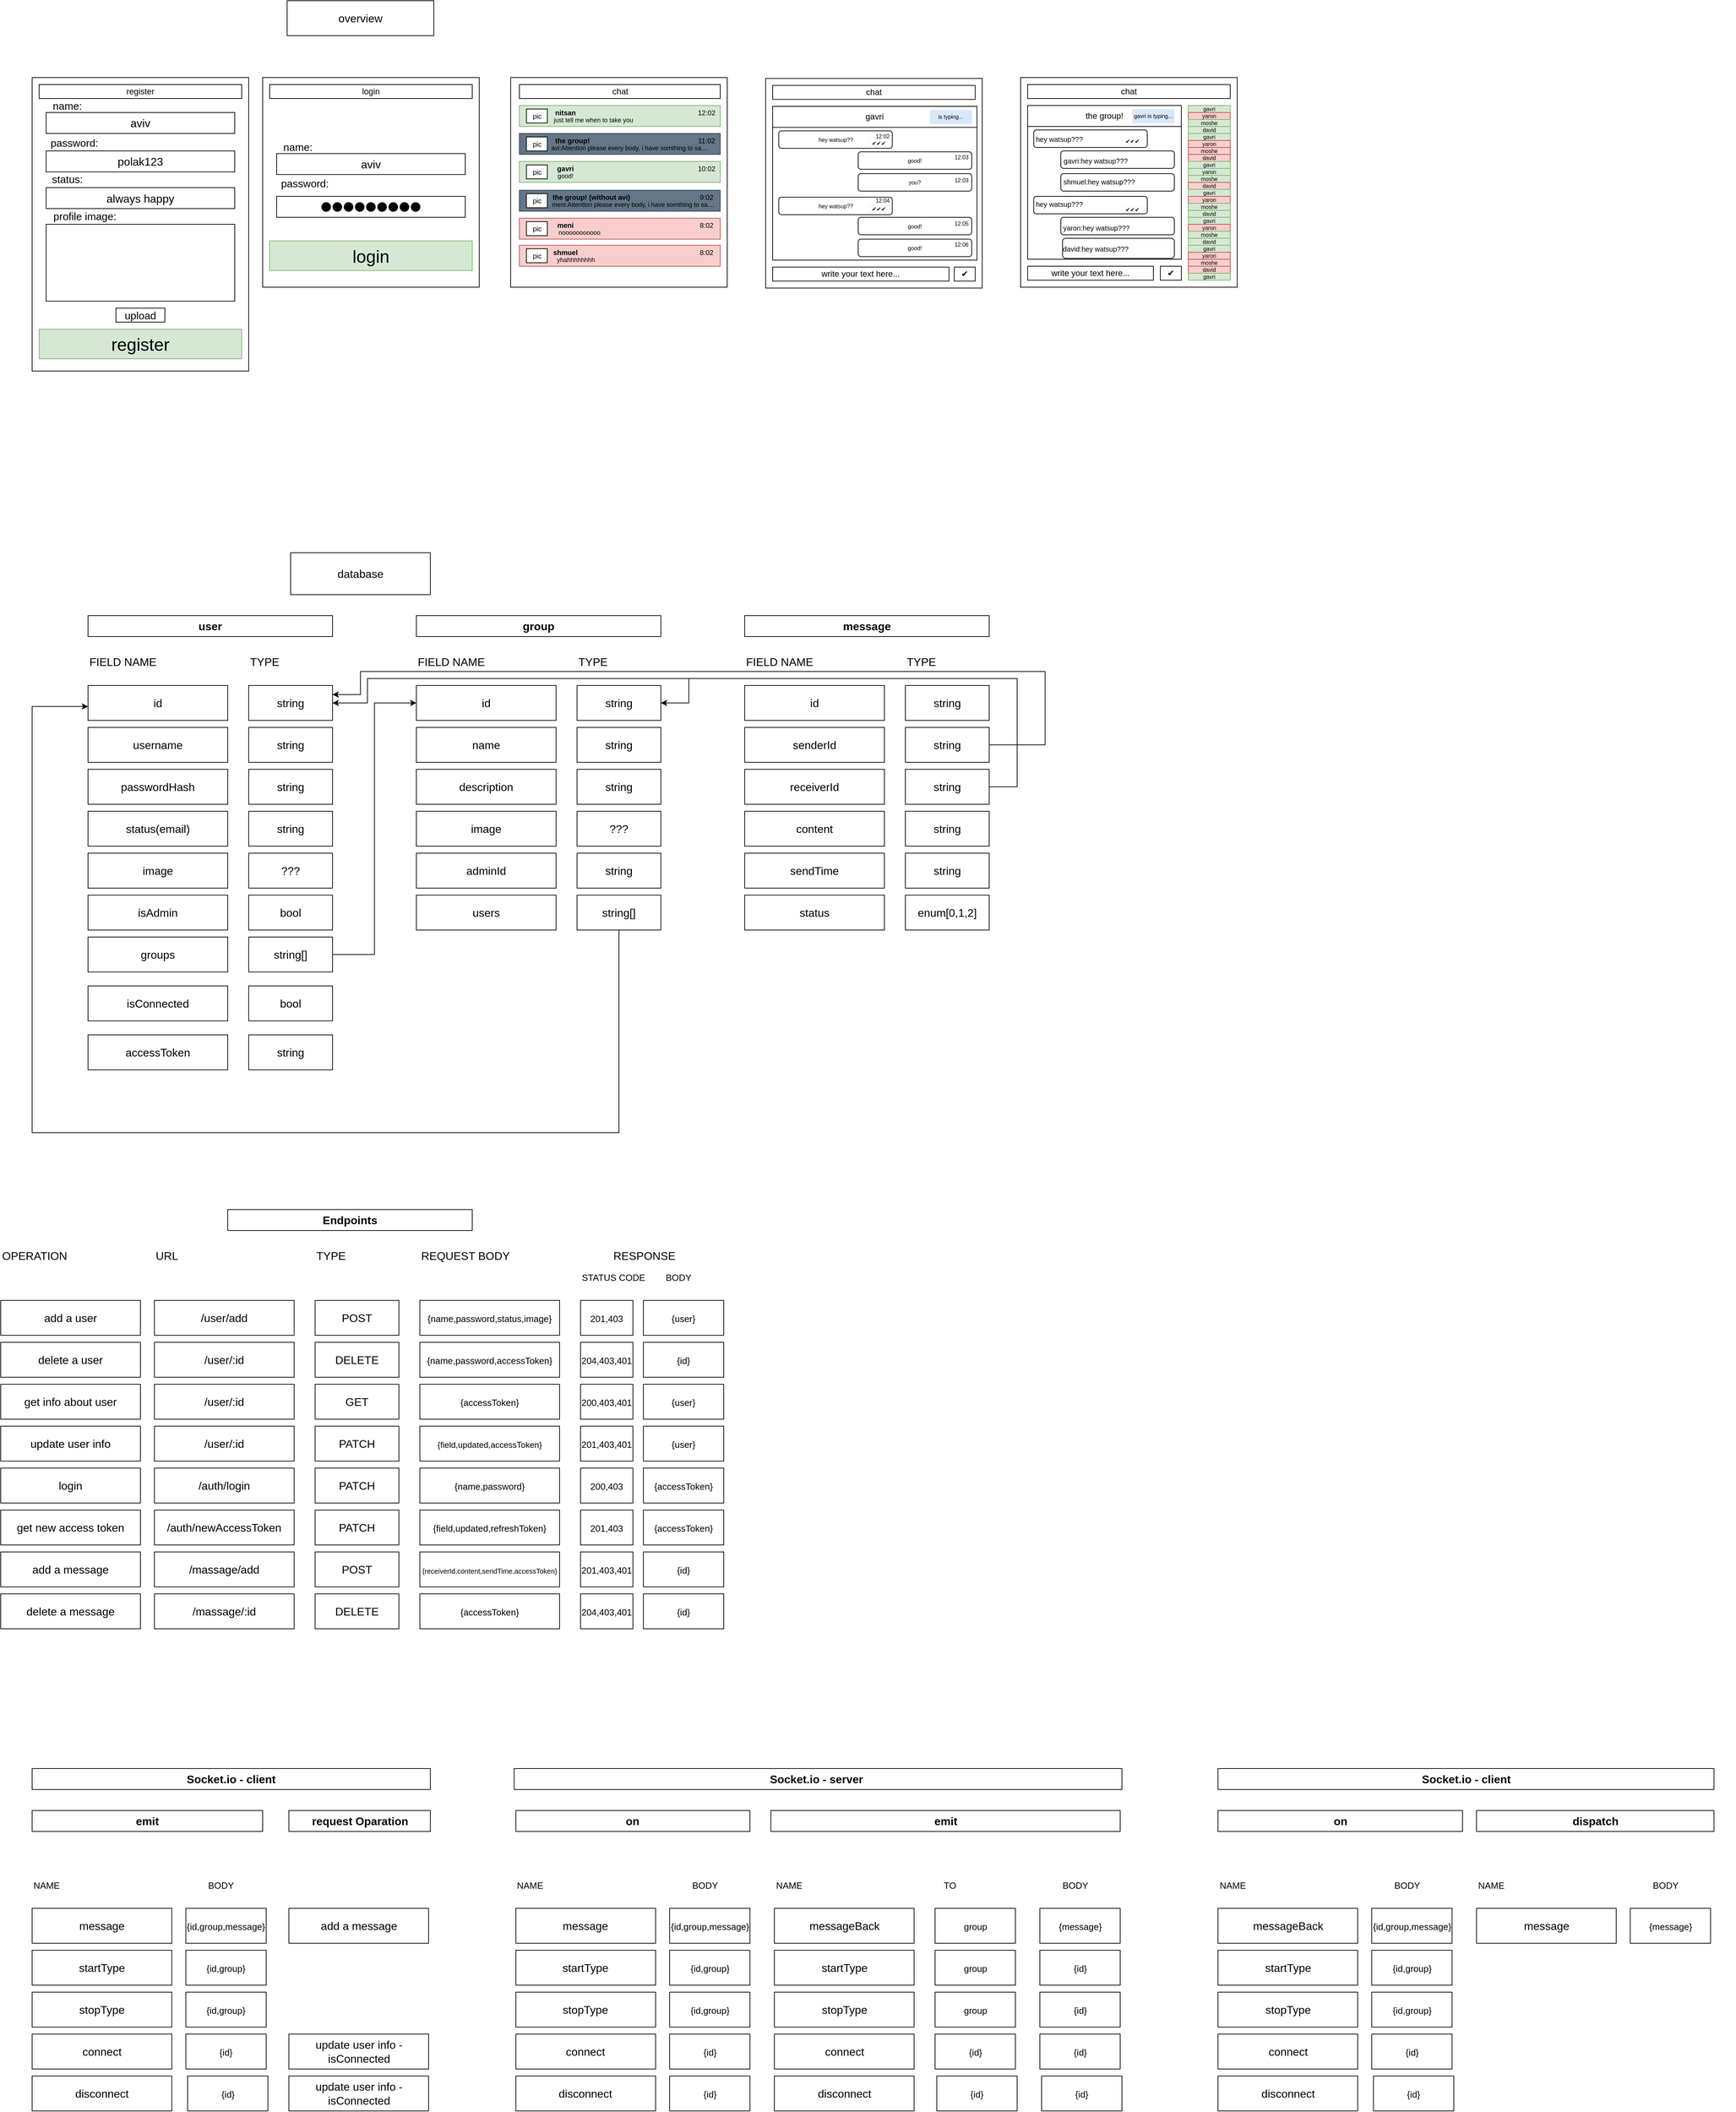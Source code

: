 <mxfile version="16.1.2" type="github">
  <diagram name="Page-1" id="6133507b-19e7-1e82-6fc7-422aa6c4b21f">
    <mxGraphModel dx="684" dy="758" grid="1" gridSize="10" guides="1" tooltips="1" connect="1" arrows="1" fold="1" page="1" pageScale="1" pageWidth="1100" pageHeight="850" background="none" math="0" shadow="0">
      <root>
        <mxCell id="0" />
        <mxCell id="1" parent="0" />
        <mxCell id="AFFpdQYeHImqbVrOeC9r-11" value="" style="rounded=0;whiteSpace=wrap;html=1;" parent="1" vertex="1">
          <mxGeometry x="80" y="200" width="310" height="420" as="geometry" />
        </mxCell>
        <mxCell id="AFFpdQYeHImqbVrOeC9r-10" value="register" style="rounded=0;whiteSpace=wrap;html=1;" parent="1" vertex="1">
          <mxGeometry x="90" y="210" width="290" height="20" as="geometry" />
        </mxCell>
        <mxCell id="AFFpdQYeHImqbVrOeC9r-129" value="" style="rounded=0;whiteSpace=wrap;html=1;" parent="1" vertex="1">
          <mxGeometry x="1495" y="200" width="310" height="300" as="geometry" />
        </mxCell>
        <mxCell id="AFFpdQYeHImqbVrOeC9r-130" value="chat" style="rounded=0;whiteSpace=wrap;html=1;" parent="1" vertex="1">
          <mxGeometry x="1505" y="210" width="290" height="20" as="geometry" />
        </mxCell>
        <mxCell id="AFFpdQYeHImqbVrOeC9r-131" value="" style="rounded=0;whiteSpace=wrap;html=1;" parent="1" vertex="1">
          <mxGeometry x="1505" y="240" width="220" height="220" as="geometry" />
        </mxCell>
        <mxCell id="AFFpdQYeHImqbVrOeC9r-132" value="" style="rounded=0;whiteSpace=wrap;html=1;strokeWidth=1;fontSize=8;" parent="1" vertex="1">
          <mxGeometry x="1735" y="240" width="60" height="250" as="geometry" />
        </mxCell>
        <mxCell id="AFFpdQYeHImqbVrOeC9r-133" value="write your text here..." style="rounded=0;whiteSpace=wrap;html=1;" parent="1" vertex="1">
          <mxGeometry x="1505" y="470" width="180" height="20" as="geometry" />
        </mxCell>
        <mxCell id="AFFpdQYeHImqbVrOeC9r-134" value="✔" style="rounded=0;whiteSpace=wrap;html=1;" parent="1" vertex="1">
          <mxGeometry x="1695" y="470" width="30" height="20" as="geometry" />
        </mxCell>
        <mxCell id="AFFpdQYeHImqbVrOeC9r-135" value="the group!" style="rounded=0;whiteSpace=wrap;html=1;" parent="1" vertex="1">
          <mxGeometry x="1505" y="240" width="220" height="30" as="geometry" />
        </mxCell>
        <mxCell id="AFFpdQYeHImqbVrOeC9r-136" value="gavri" style="rounded=0;whiteSpace=wrap;html=1;fillColor=#d5e8d4;strokeColor=#82b366;strokeWidth=1;fontSize=8;" parent="1" vertex="1">
          <mxGeometry x="1735" y="240" width="60" height="10" as="geometry" />
        </mxCell>
        <mxCell id="AFFpdQYeHImqbVrOeC9r-137" value="&lt;span style=&quot;font-size: 8px;&quot;&gt;yaron&lt;/span&gt;" style="rounded=0;whiteSpace=wrap;html=1;fillColor=#f8cecc;strokeColor=#b85450;strokeWidth=1;fontSize=8;" parent="1" vertex="1">
          <mxGeometry x="1735" y="250" width="60" height="10" as="geometry" />
        </mxCell>
        <mxCell id="AFFpdQYeHImqbVrOeC9r-138" value="&lt;span style=&quot;font-size: 8px;&quot;&gt;moshe&lt;/span&gt;" style="rounded=0;whiteSpace=wrap;html=1;fillColor=#d5e8d4;strokeColor=#82b366;strokeWidth=1;fontSize=8;" parent="1" vertex="1">
          <mxGeometry x="1735" y="260" width="60" height="10" as="geometry" />
        </mxCell>
        <mxCell id="AFFpdQYeHImqbVrOeC9r-139" value="&lt;span style=&quot;font-size: 8px;&quot;&gt;david&lt;/span&gt;" style="rounded=0;whiteSpace=wrap;html=1;fillColor=#d5e8d4;strokeColor=#82b366;strokeWidth=1;fontSize=8;" parent="1" vertex="1">
          <mxGeometry x="1735" y="270" width="60" height="10" as="geometry" />
        </mxCell>
        <mxCell id="AFFpdQYeHImqbVrOeC9r-140" value="gavri" style="rounded=0;whiteSpace=wrap;html=1;fillColor=#d5e8d4;strokeColor=#82b366;strokeWidth=1;fontSize=8;" parent="1" vertex="1">
          <mxGeometry x="1735" y="280" width="60" height="10" as="geometry" />
        </mxCell>
        <mxCell id="AFFpdQYeHImqbVrOeC9r-141" value="&lt;span style=&quot;font-size: 8px;&quot;&gt;yaron&lt;/span&gt;" style="rounded=0;whiteSpace=wrap;html=1;fillColor=#f8cecc;strokeColor=#b85450;strokeWidth=1;fontSize=8;" parent="1" vertex="1">
          <mxGeometry x="1735" y="290" width="60" height="10" as="geometry" />
        </mxCell>
        <mxCell id="AFFpdQYeHImqbVrOeC9r-142" value="&lt;span style=&quot;font-size: 8px;&quot;&gt;moshe&lt;/span&gt;" style="rounded=0;whiteSpace=wrap;html=1;fillColor=#f8cecc;strokeColor=#b85450;strokeWidth=1;fontSize=8;" parent="1" vertex="1">
          <mxGeometry x="1735" y="300" width="60" height="10" as="geometry" />
        </mxCell>
        <mxCell id="AFFpdQYeHImqbVrOeC9r-143" value="&lt;span style=&quot;font-size: 8px;&quot;&gt;david&lt;/span&gt;" style="rounded=0;whiteSpace=wrap;html=1;fillColor=#f8cecc;strokeColor=#b85450;strokeWidth=1;fontSize=8;" parent="1" vertex="1">
          <mxGeometry x="1735" y="310" width="60" height="10" as="geometry" />
        </mxCell>
        <mxCell id="AFFpdQYeHImqbVrOeC9r-144" value="gavri" style="rounded=0;whiteSpace=wrap;html=1;fillColor=#d5e8d4;strokeColor=#82b366;strokeWidth=1;fontSize=8;" parent="1" vertex="1">
          <mxGeometry x="1735" y="320" width="60" height="10" as="geometry" />
        </mxCell>
        <mxCell id="AFFpdQYeHImqbVrOeC9r-145" value="&lt;span style=&quot;font-size: 8px;&quot;&gt;yaron&lt;/span&gt;" style="rounded=0;whiteSpace=wrap;html=1;fillColor=#d5e8d4;strokeColor=#82b366;strokeWidth=1;fontSize=8;" parent="1" vertex="1">
          <mxGeometry x="1735" y="330" width="60" height="10" as="geometry" />
        </mxCell>
        <mxCell id="AFFpdQYeHImqbVrOeC9r-146" value="&lt;span style=&quot;font-size: 8px;&quot;&gt;moshe&lt;/span&gt;" style="rounded=0;whiteSpace=wrap;html=1;fillColor=#d5e8d4;strokeColor=#82b366;strokeWidth=1;fontSize=8;" parent="1" vertex="1">
          <mxGeometry x="1735" y="340" width="60" height="10" as="geometry" />
        </mxCell>
        <mxCell id="AFFpdQYeHImqbVrOeC9r-147" value="&lt;span style=&quot;font-size: 8px;&quot;&gt;david&lt;/span&gt;" style="rounded=0;whiteSpace=wrap;html=1;fillColor=#f8cecc;strokeColor=#b85450;strokeWidth=1;fontSize=8;" parent="1" vertex="1">
          <mxGeometry x="1735" y="350" width="60" height="10" as="geometry" />
        </mxCell>
        <mxCell id="AFFpdQYeHImqbVrOeC9r-148" value="gavri" style="rounded=0;whiteSpace=wrap;html=1;fillColor=#d5e8d4;strokeColor=#82b366;strokeWidth=1;fontSize=8;" parent="1" vertex="1">
          <mxGeometry x="1735" y="360" width="60" height="10" as="geometry" />
        </mxCell>
        <mxCell id="AFFpdQYeHImqbVrOeC9r-149" value="&lt;span style=&quot;font-size: 8px;&quot;&gt;yaron&lt;/span&gt;" style="rounded=0;whiteSpace=wrap;html=1;fillColor=#f8cecc;strokeColor=#b85450;strokeWidth=1;fontSize=8;" parent="1" vertex="1">
          <mxGeometry x="1735" y="370" width="60" height="10" as="geometry" />
        </mxCell>
        <mxCell id="AFFpdQYeHImqbVrOeC9r-150" value="&lt;span style=&quot;font-size: 8px;&quot;&gt;moshe&lt;/span&gt;" style="rounded=0;whiteSpace=wrap;html=1;fillColor=#d5e8d4;strokeColor=#82b366;strokeWidth=1;fontSize=8;" parent="1" vertex="1">
          <mxGeometry x="1735" y="380" width="60" height="10" as="geometry" />
        </mxCell>
        <mxCell id="AFFpdQYeHImqbVrOeC9r-151" value="&lt;span style=&quot;font-size: 8px;&quot;&gt;david&lt;/span&gt;" style="rounded=0;whiteSpace=wrap;html=1;fillColor=#d5e8d4;strokeColor=#82b366;strokeWidth=1;fontSize=8;" parent="1" vertex="1">
          <mxGeometry x="1735" y="390" width="60" height="10" as="geometry" />
        </mxCell>
        <mxCell id="AFFpdQYeHImqbVrOeC9r-152" value="gavri" style="rounded=0;whiteSpace=wrap;html=1;fillColor=#d5e8d4;strokeColor=#82b366;strokeWidth=1;fontSize=8;" parent="1" vertex="1">
          <mxGeometry x="1735" y="400" width="60" height="10" as="geometry" />
        </mxCell>
        <mxCell id="AFFpdQYeHImqbVrOeC9r-153" value="&lt;span style=&quot;font-size: 8px;&quot;&gt;yaron&lt;/span&gt;" style="rounded=0;whiteSpace=wrap;html=1;fillColor=#f8cecc;strokeColor=#b85450;strokeWidth=1;fontSize=8;" parent="1" vertex="1">
          <mxGeometry x="1735" y="410" width="60" height="10" as="geometry" />
        </mxCell>
        <mxCell id="AFFpdQYeHImqbVrOeC9r-154" value="&lt;span style=&quot;font-size: 8px;&quot;&gt;moshe&lt;/span&gt;" style="rounded=0;whiteSpace=wrap;html=1;fillColor=#d5e8d4;strokeColor=#82b366;strokeWidth=1;fontSize=8;" parent="1" vertex="1">
          <mxGeometry x="1735" y="420" width="60" height="10" as="geometry" />
        </mxCell>
        <mxCell id="AFFpdQYeHImqbVrOeC9r-155" value="&lt;span style=&quot;font-size: 8px;&quot;&gt;david&lt;/span&gt;" style="rounded=0;whiteSpace=wrap;html=1;fillColor=#d5e8d4;strokeColor=#82b366;strokeWidth=1;fontSize=8;" parent="1" vertex="1">
          <mxGeometry x="1735" y="430" width="60" height="10" as="geometry" />
        </mxCell>
        <mxCell id="AFFpdQYeHImqbVrOeC9r-156" value="gavri" style="rounded=0;whiteSpace=wrap;html=1;fillColor=#d5e8d4;strokeColor=#82b366;strokeWidth=1;fontSize=8;" parent="1" vertex="1">
          <mxGeometry x="1735" y="440" width="60" height="10" as="geometry" />
        </mxCell>
        <mxCell id="AFFpdQYeHImqbVrOeC9r-157" value="&lt;span style=&quot;font-size: 8px;&quot;&gt;yaron&lt;/span&gt;" style="rounded=0;whiteSpace=wrap;html=1;fillColor=#f8cecc;strokeColor=#b85450;strokeWidth=1;fontSize=8;" parent="1" vertex="1">
          <mxGeometry x="1735" y="450" width="60" height="10" as="geometry" />
        </mxCell>
        <mxCell id="AFFpdQYeHImqbVrOeC9r-158" value="&lt;span style=&quot;font-size: 8px;&quot;&gt;moshe&lt;/span&gt;" style="rounded=0;whiteSpace=wrap;html=1;fillColor=#f8cecc;strokeColor=#b85450;strokeWidth=1;fontSize=8;" parent="1" vertex="1">
          <mxGeometry x="1735" y="460" width="60" height="10" as="geometry" />
        </mxCell>
        <mxCell id="AFFpdQYeHImqbVrOeC9r-159" value="&lt;span style=&quot;font-size: 8px;&quot;&gt;david&lt;/span&gt;" style="rounded=0;whiteSpace=wrap;html=1;fillColor=#f8cecc;strokeColor=#b85450;strokeWidth=1;fontSize=8;" parent="1" vertex="1">
          <mxGeometry x="1735" y="470" width="60" height="10" as="geometry" />
        </mxCell>
        <mxCell id="AFFpdQYeHImqbVrOeC9r-160" value="gavri" style="rounded=0;whiteSpace=wrap;html=1;fillColor=#d5e8d4;strokeColor=#82b366;strokeWidth=1;fontSize=8;" parent="1" vertex="1">
          <mxGeometry x="1735" y="480" width="60" height="10" as="geometry" />
        </mxCell>
        <mxCell id="AFFpdQYeHImqbVrOeC9r-161" value="" style="rounded=1;whiteSpace=wrap;html=1;fontSize=8;strokeWidth=1;" parent="1" vertex="1">
          <mxGeometry x="1513.75" y="275" width="162.5" height="25" as="geometry" />
        </mxCell>
        <mxCell id="AFFpdQYeHImqbVrOeC9r-162" value="" style="rounded=1;whiteSpace=wrap;html=1;fontSize=8;strokeWidth=1;" parent="1" vertex="1">
          <mxGeometry x="1552.5" y="305" width="162.5" height="25" as="geometry" />
        </mxCell>
        <mxCell id="AFFpdQYeHImqbVrOeC9r-163" value="" style="rounded=1;whiteSpace=wrap;html=1;fontSize=8;strokeWidth=1;" parent="1" vertex="1">
          <mxGeometry x="1552.5" y="337.5" width="162.5" height="25" as="geometry" />
        </mxCell>
        <mxCell id="AFFpdQYeHImqbVrOeC9r-164" value="" style="rounded=1;whiteSpace=wrap;html=1;fontSize=8;strokeWidth=1;" parent="1" vertex="1">
          <mxGeometry x="1513.75" y="370" width="162.5" height="25" as="geometry" />
        </mxCell>
        <mxCell id="AFFpdQYeHImqbVrOeC9r-165" value="" style="rounded=1;whiteSpace=wrap;html=1;fontSize=8;strokeWidth=1;" parent="1" vertex="1">
          <mxGeometry x="1552.5" y="400" width="162.5" height="25" as="geometry" />
        </mxCell>
        <mxCell id="AFFpdQYeHImqbVrOeC9r-166" value="" style="rounded=1;whiteSpace=wrap;html=1;fontSize=8;strokeWidth=1;" parent="1" vertex="1">
          <mxGeometry x="1555" y="430" width="160" height="28.75" as="geometry" />
        </mxCell>
        <mxCell id="AFFpdQYeHImqbVrOeC9r-167" value="gavri is typing..." style="rounded=0;whiteSpace=wrap;html=1;fontSize=8;strokeWidth=0;fillColor=#dae8fc;strokeColor=#6c8ebf;" parent="1" vertex="1">
          <mxGeometry x="1655" y="245" width="60" height="20" as="geometry" />
        </mxCell>
        <mxCell id="AFFpdQYeHImqbVrOeC9r-168" value="✔✔✔" style="rounded=0;whiteSpace=wrap;html=1;fontSize=8;strokeWidth=0;" parent="1" vertex="1">
          <mxGeometry x="1640" y="286.25" width="30" height="10" as="geometry" />
        </mxCell>
        <mxCell id="AFFpdQYeHImqbVrOeC9r-169" value="✔✔✔" style="rounded=0;whiteSpace=wrap;html=1;fontSize=8;strokeWidth=0;" parent="1" vertex="1">
          <mxGeometry x="1640" y="383.75" width="30" height="10" as="geometry" />
        </mxCell>
        <mxCell id="AFFpdQYeHImqbVrOeC9r-170" value="&lt;font style=&quot;font-size: 16px&quot;&gt;polak123&lt;/font&gt;" style="rounded=0;whiteSpace=wrap;html=1;fontSize=8;strokeWidth=1;" parent="1" vertex="1">
          <mxGeometry x="100" y="305" width="270" height="30" as="geometry" />
        </mxCell>
        <mxCell id="AFFpdQYeHImqbVrOeC9r-171" value="&lt;font style=&quot;font-size: 25px&quot;&gt;register&lt;/font&gt;" style="rounded=0;whiteSpace=wrap;html=1;fontSize=8;strokeWidth=1;fillColor=#d5e8d4;strokeColor=#82b366;" parent="1" vertex="1">
          <mxGeometry x="90" y="560" width="290" height="42.5" as="geometry" />
        </mxCell>
        <mxCell id="AFFpdQYeHImqbVrOeC9r-175" value="&lt;font style=&quot;font-size: 16px&quot;&gt;aviv&lt;/font&gt;" style="rounded=0;whiteSpace=wrap;html=1;fontSize=7;strokeWidth=1;" parent="1" vertex="1">
          <mxGeometry x="100" y="250" width="270" height="30" as="geometry" />
        </mxCell>
        <mxCell id="AFFpdQYeHImqbVrOeC9r-176" value="&lt;font style=&quot;font-size: 15px&quot;&gt;name:&lt;/font&gt;" style="text;html=1;resizable=0;autosize=1;align=center;verticalAlign=middle;points=[];fillColor=none;strokeColor=none;rounded=0;fontSize=7;" parent="1" vertex="1">
          <mxGeometry x="100" y="230" width="60" height="20" as="geometry" />
        </mxCell>
        <mxCell id="AFFpdQYeHImqbVrOeC9r-177" value="&lt;font style=&quot;font-size: 15px&quot;&gt;password:&lt;/font&gt;" style="text;html=1;resizable=0;autosize=1;align=center;verticalAlign=middle;points=[];fillColor=none;strokeColor=none;rounded=0;fontSize=7;" parent="1" vertex="1">
          <mxGeometry x="100" y="282.5" width="80" height="20" as="geometry" />
        </mxCell>
        <mxCell id="AFFpdQYeHImqbVrOeC9r-180" value="&lt;font style=&quot;font-size: 16px&quot;&gt;always happy&lt;/font&gt;" style="rounded=0;whiteSpace=wrap;html=1;fontSize=8;strokeWidth=1;" parent="1" vertex="1">
          <mxGeometry x="100" y="357.5" width="270" height="30" as="geometry" />
        </mxCell>
        <mxCell id="AFFpdQYeHImqbVrOeC9r-181" value="&lt;font style=&quot;font-size: 15px&quot;&gt;status:&lt;/font&gt;" style="text;html=1;resizable=0;autosize=1;align=center;verticalAlign=middle;points=[];fillColor=none;strokeColor=none;rounded=0;fontSize=7;" parent="1" vertex="1">
          <mxGeometry x="100" y="335" width="60" height="20" as="geometry" />
        </mxCell>
        <mxCell id="AFFpdQYeHImqbVrOeC9r-182" value="" style="rounded=0;whiteSpace=wrap;html=1;fontSize=15;strokeWidth=1;" parent="1" vertex="1">
          <mxGeometry x="100" y="410" width="270" height="110" as="geometry" />
        </mxCell>
        <mxCell id="AFFpdQYeHImqbVrOeC9r-183" value="upload" style="rounded=0;whiteSpace=wrap;html=1;fontSize=15;strokeWidth=1;" parent="1" vertex="1">
          <mxGeometry x="200" y="530" width="70" height="20" as="geometry" />
        </mxCell>
        <mxCell id="AFFpdQYeHImqbVrOeC9r-184" value="&lt;font style=&quot;font-size: 15px&quot;&gt;profile image:&lt;/font&gt;" style="text;html=1;resizable=0;autosize=1;align=center;verticalAlign=middle;points=[];fillColor=none;strokeColor=none;rounded=0;fontSize=7;" parent="1" vertex="1">
          <mxGeometry x="100" y="387.5" width="110" height="20" as="geometry" />
        </mxCell>
        <mxCell id="AFFpdQYeHImqbVrOeC9r-185" value="" style="rounded=0;whiteSpace=wrap;html=1;" parent="1" vertex="1">
          <mxGeometry x="410" y="200" width="310" height="300" as="geometry" />
        </mxCell>
        <mxCell id="AFFpdQYeHImqbVrOeC9r-186" value="login" style="rounded=0;whiteSpace=wrap;html=1;" parent="1" vertex="1">
          <mxGeometry x="420" y="210" width="290" height="20" as="geometry" />
        </mxCell>
        <mxCell id="AFFpdQYeHImqbVrOeC9r-187" value="&lt;span style=&quot;font-size: 16px&quot;&gt;⚫⚫⚫⚫⚫⚫&lt;/span&gt;&lt;span style=&quot;font-size: 16px&quot;&gt;⚫⚫⚫&lt;/span&gt;" style="rounded=0;whiteSpace=wrap;html=1;fontSize=8;strokeWidth=1;" parent="1" vertex="1">
          <mxGeometry x="430" y="370" width="270" height="30" as="geometry" />
        </mxCell>
        <mxCell id="AFFpdQYeHImqbVrOeC9r-188" value="&lt;font style=&quot;font-size: 25px&quot;&gt;login&lt;/font&gt;" style="rounded=0;whiteSpace=wrap;html=1;fontSize=8;strokeWidth=1;fillColor=#d5e8d4;strokeColor=#82b366;" parent="1" vertex="1">
          <mxGeometry x="420" y="433.75" width="290" height="42.5" as="geometry" />
        </mxCell>
        <mxCell id="AFFpdQYeHImqbVrOeC9r-189" value="&lt;font style=&quot;font-size: 16px&quot;&gt;aviv&lt;/font&gt;" style="rounded=0;whiteSpace=wrap;html=1;fontSize=7;strokeWidth=1;" parent="1" vertex="1">
          <mxGeometry x="430" y="308.75" width="270" height="30" as="geometry" />
        </mxCell>
        <mxCell id="AFFpdQYeHImqbVrOeC9r-190" value="&lt;font style=&quot;font-size: 15px&quot;&gt;name:&lt;/font&gt;" style="text;html=1;resizable=0;autosize=1;align=center;verticalAlign=middle;points=[];fillColor=none;strokeColor=none;rounded=0;fontSize=7;" parent="1" vertex="1">
          <mxGeometry x="430" y="288.75" width="60" height="20" as="geometry" />
        </mxCell>
        <mxCell id="AFFpdQYeHImqbVrOeC9r-191" value="&lt;font style=&quot;font-size: 15px&quot;&gt;password:&lt;/font&gt;" style="text;html=1;resizable=0;autosize=1;align=center;verticalAlign=middle;points=[];fillColor=none;strokeColor=none;rounded=0;fontSize=7;" parent="1" vertex="1">
          <mxGeometry x="430" y="341.25" width="80" height="20" as="geometry" />
        </mxCell>
        <mxCell id="AFFpdQYeHImqbVrOeC9r-197" value="overview" style="whiteSpace=wrap;html=1;fontSize=16;strokeWidth=1;" parent="1" vertex="1">
          <mxGeometry x="445" y="90" width="210" height="50" as="geometry" />
        </mxCell>
        <mxCell id="AFFpdQYeHImqbVrOeC9r-198" value="database" style="rounded=0;whiteSpace=wrap;html=1;fontSize=16;strokeWidth=1;" parent="1" vertex="1">
          <mxGeometry x="450" y="880" width="200" height="60" as="geometry" />
        </mxCell>
        <mxCell id="AFFpdQYeHImqbVrOeC9r-199" value="&lt;b&gt;user&lt;/b&gt;" style="rounded=0;whiteSpace=wrap;html=1;fontSize=16;strokeWidth=1;" parent="1" vertex="1">
          <mxGeometry x="160" y="970" width="350" height="30" as="geometry" />
        </mxCell>
        <mxCell id="AFFpdQYeHImqbVrOeC9r-200" value="username" style="rounded=0;whiteSpace=wrap;html=1;fontSize=16;strokeWidth=1;" parent="1" vertex="1">
          <mxGeometry x="160" y="1130" width="200" height="50" as="geometry" />
        </mxCell>
        <mxCell id="AFFpdQYeHImqbVrOeC9r-201" value="string" style="rounded=0;whiteSpace=wrap;html=1;fontSize=16;strokeWidth=1;" parent="1" vertex="1">
          <mxGeometry x="390" y="1130" width="120" height="50" as="geometry" />
        </mxCell>
        <mxCell id="AFFpdQYeHImqbVrOeC9r-202" value="passwordHash" style="rounded=0;whiteSpace=wrap;html=1;fontSize=16;strokeWidth=1;" parent="1" vertex="1">
          <mxGeometry x="160" y="1190" width="200" height="50" as="geometry" />
        </mxCell>
        <mxCell id="AFFpdQYeHImqbVrOeC9r-203" value="string" style="rounded=0;whiteSpace=wrap;html=1;fontSize=16;strokeWidth=1;" parent="1" vertex="1">
          <mxGeometry x="390" y="1190" width="120" height="50" as="geometry" />
        </mxCell>
        <mxCell id="AFFpdQYeHImqbVrOeC9r-204" value="status(email)" style="rounded=0;whiteSpace=wrap;html=1;fontSize=16;strokeWidth=1;" parent="1" vertex="1">
          <mxGeometry x="160" y="1250" width="200" height="50" as="geometry" />
        </mxCell>
        <mxCell id="AFFpdQYeHImqbVrOeC9r-205" value="string" style="rounded=0;whiteSpace=wrap;html=1;fontSize=16;strokeWidth=1;" parent="1" vertex="1">
          <mxGeometry x="390" y="1250" width="120" height="50" as="geometry" />
        </mxCell>
        <mxCell id="AFFpdQYeHImqbVrOeC9r-206" value="image" style="rounded=0;whiteSpace=wrap;html=1;fontSize=16;strokeWidth=1;" parent="1" vertex="1">
          <mxGeometry x="160" y="1310" width="200" height="50" as="geometry" />
        </mxCell>
        <mxCell id="AFFpdQYeHImqbVrOeC9r-207" value="???" style="rounded=0;whiteSpace=wrap;html=1;fontSize=16;strokeWidth=1;" parent="1" vertex="1">
          <mxGeometry x="390" y="1310" width="120" height="50" as="geometry" />
        </mxCell>
        <mxCell id="AFFpdQYeHImqbVrOeC9r-208" value="isAdmin" style="rounded=0;whiteSpace=wrap;html=1;fontSize=16;strokeWidth=1;" parent="1" vertex="1">
          <mxGeometry x="160" y="1370" width="200" height="50" as="geometry" />
        </mxCell>
        <mxCell id="AFFpdQYeHImqbVrOeC9r-209" value="bool" style="rounded=0;whiteSpace=wrap;html=1;fontSize=16;strokeWidth=1;" parent="1" vertex="1">
          <mxGeometry x="390" y="1370" width="120" height="50" as="geometry" />
        </mxCell>
        <mxCell id="AFFpdQYeHImqbVrOeC9r-210" value="id" style="rounded=0;whiteSpace=wrap;html=1;fontSize=16;strokeWidth=1;" parent="1" vertex="1">
          <mxGeometry x="160" y="1070" width="200" height="50" as="geometry" />
        </mxCell>
        <mxCell id="AFFpdQYeHImqbVrOeC9r-211" value="string" style="rounded=0;whiteSpace=wrap;html=1;fontSize=16;strokeWidth=1;" parent="1" vertex="1">
          <mxGeometry x="390" y="1070" width="120" height="50" as="geometry" />
        </mxCell>
        <mxCell id="AFFpdQYeHImqbVrOeC9r-215" value="&lt;span style=&quot;color: rgb(0, 0, 0); font-family: helvetica; font-size: 16px; font-style: normal; font-weight: 400; letter-spacing: normal; text-align: center; text-indent: 0px; text-transform: none; word-spacing: 0px; background-color: rgb(248, 249, 250); display: inline; float: none;&quot;&gt;FIELD NAME&lt;/span&gt;" style="text;whiteSpace=wrap;html=1;fontSize=16;" parent="1" vertex="1">
          <mxGeometry x="160" y="1020" width="120" height="30" as="geometry" />
        </mxCell>
        <mxCell id="AFFpdQYeHImqbVrOeC9r-216" value="&lt;span style=&quot;color: rgb(0 , 0 , 0) ; font-family: &amp;#34;helvetica&amp;#34; ; font-size: 16px ; font-style: normal ; font-weight: 400 ; letter-spacing: normal ; text-align: center ; text-indent: 0px ; text-transform: none ; word-spacing: 0px ; background-color: rgb(248 , 249 , 250) ; display: inline ; float: none&quot;&gt;TYPE&lt;/span&gt;" style="text;whiteSpace=wrap;html=1;fontSize=16;" parent="1" vertex="1">
          <mxGeometry x="390" y="1020" width="120" height="30" as="geometry" />
        </mxCell>
        <mxCell id="AFFpdQYeHImqbVrOeC9r-218" value="groups" style="rounded=0;whiteSpace=wrap;html=1;fontSize=16;strokeWidth=1;" parent="1" vertex="1">
          <mxGeometry x="160" y="1430" width="200" height="50" as="geometry" />
        </mxCell>
        <mxCell id="AFFpdQYeHImqbVrOeC9r-237" style="edgeStyle=orthogonalEdgeStyle;rounded=0;orthogonalLoop=1;jettySize=auto;html=1;exitX=1;exitY=0.5;exitDx=0;exitDy=0;entryX=0;entryY=0.5;entryDx=0;entryDy=0;fontSize=16;" parent="1" source="AFFpdQYeHImqbVrOeC9r-219" target="AFFpdQYeHImqbVrOeC9r-231" edge="1">
          <mxGeometry relative="1" as="geometry" />
        </mxCell>
        <mxCell id="AFFpdQYeHImqbVrOeC9r-219" value="string[]" style="rounded=0;whiteSpace=wrap;html=1;fontSize=16;strokeWidth=1;" parent="1" vertex="1">
          <mxGeometry x="390" y="1430" width="120" height="50" as="geometry" />
        </mxCell>
        <mxCell id="AFFpdQYeHImqbVrOeC9r-220" value="&lt;b&gt;group&lt;/b&gt;" style="rounded=0;whiteSpace=wrap;html=1;fontSize=16;strokeWidth=1;" parent="1" vertex="1">
          <mxGeometry x="630" y="970" width="350" height="30" as="geometry" />
        </mxCell>
        <mxCell id="AFFpdQYeHImqbVrOeC9r-221" value="name" style="rounded=0;whiteSpace=wrap;html=1;fontSize=16;strokeWidth=1;" parent="1" vertex="1">
          <mxGeometry x="630" y="1130" width="200" height="50" as="geometry" />
        </mxCell>
        <mxCell id="AFFpdQYeHImqbVrOeC9r-222" value="string" style="rounded=0;whiteSpace=wrap;html=1;fontSize=16;strokeWidth=1;" parent="1" vertex="1">
          <mxGeometry x="860" y="1130" width="120" height="50" as="geometry" />
        </mxCell>
        <mxCell id="AFFpdQYeHImqbVrOeC9r-225" value="description" style="rounded=0;whiteSpace=wrap;html=1;fontSize=16;strokeWidth=1;" parent="1" vertex="1">
          <mxGeometry x="630" y="1190" width="200" height="50" as="geometry" />
        </mxCell>
        <mxCell id="AFFpdQYeHImqbVrOeC9r-226" value="string" style="rounded=0;whiteSpace=wrap;html=1;fontSize=16;strokeWidth=1;" parent="1" vertex="1">
          <mxGeometry x="860" y="1190" width="120" height="50" as="geometry" />
        </mxCell>
        <mxCell id="AFFpdQYeHImqbVrOeC9r-227" value="image" style="rounded=0;whiteSpace=wrap;html=1;fontSize=16;strokeWidth=1;" parent="1" vertex="1">
          <mxGeometry x="630" y="1250" width="200" height="50" as="geometry" />
        </mxCell>
        <mxCell id="AFFpdQYeHImqbVrOeC9r-228" value="???" style="rounded=0;whiteSpace=wrap;html=1;fontSize=16;strokeWidth=1;" parent="1" vertex="1">
          <mxGeometry x="860" y="1250" width="120" height="50" as="geometry" />
        </mxCell>
        <mxCell id="AFFpdQYeHImqbVrOeC9r-229" value="adminId" style="rounded=0;whiteSpace=wrap;html=1;fontSize=16;strokeWidth=1;" parent="1" vertex="1">
          <mxGeometry x="630" y="1310" width="200" height="50" as="geometry" />
        </mxCell>
        <mxCell id="AFFpdQYeHImqbVrOeC9r-230" value="string" style="rounded=0;whiteSpace=wrap;html=1;fontSize=16;strokeWidth=1;" parent="1" vertex="1">
          <mxGeometry x="860" y="1310" width="120" height="50" as="geometry" />
        </mxCell>
        <mxCell id="AFFpdQYeHImqbVrOeC9r-231" value="id" style="rounded=0;whiteSpace=wrap;html=1;fontSize=16;strokeWidth=1;" parent="1" vertex="1">
          <mxGeometry x="630" y="1070" width="200" height="50" as="geometry" />
        </mxCell>
        <mxCell id="AFFpdQYeHImqbVrOeC9r-232" value="string" style="rounded=0;whiteSpace=wrap;html=1;fontSize=16;strokeWidth=1;" parent="1" vertex="1">
          <mxGeometry x="860" y="1070" width="120" height="50" as="geometry" />
        </mxCell>
        <mxCell id="AFFpdQYeHImqbVrOeC9r-233" value="&lt;span style=&quot;color: rgb(0, 0, 0); font-family: helvetica; font-size: 16px; font-style: normal; font-weight: 400; letter-spacing: normal; text-align: center; text-indent: 0px; text-transform: none; word-spacing: 0px; background-color: rgb(248, 249, 250); display: inline; float: none;&quot;&gt;FIELD NAME&lt;/span&gt;" style="text;whiteSpace=wrap;html=1;fontSize=16;" parent="1" vertex="1">
          <mxGeometry x="630" y="1020" width="120" height="30" as="geometry" />
        </mxCell>
        <mxCell id="AFFpdQYeHImqbVrOeC9r-234" value="&lt;span style=&quot;color: rgb(0 , 0 , 0) ; font-family: &amp;#34;helvetica&amp;#34; ; font-size: 16px ; font-style: normal ; font-weight: 400 ; letter-spacing: normal ; text-align: center ; text-indent: 0px ; text-transform: none ; word-spacing: 0px ; background-color: rgb(248 , 249 , 250) ; display: inline ; float: none&quot;&gt;TYPE&lt;/span&gt;" style="text;whiteSpace=wrap;html=1;fontSize=16;" parent="1" vertex="1">
          <mxGeometry x="860" y="1020" width="120" height="30" as="geometry" />
        </mxCell>
        <mxCell id="AFFpdQYeHImqbVrOeC9r-235" value="users" style="rounded=0;whiteSpace=wrap;html=1;fontSize=16;strokeWidth=1;" parent="1" vertex="1">
          <mxGeometry x="630" y="1370" width="200" height="50" as="geometry" />
        </mxCell>
        <mxCell id="AFFpdQYeHImqbVrOeC9r-238" style="edgeStyle=orthogonalEdgeStyle;rounded=0;orthogonalLoop=1;jettySize=auto;html=1;exitX=0.5;exitY=1;exitDx=0;exitDy=0;fontSize=16;" parent="1" source="AFFpdQYeHImqbVrOeC9r-236" edge="1">
          <mxGeometry relative="1" as="geometry">
            <mxPoint x="160" y="1100" as="targetPoint" />
            <Array as="points">
              <mxPoint x="920" y="1710" />
              <mxPoint x="80" y="1710" />
              <mxPoint x="80" y="1100" />
            </Array>
          </mxGeometry>
        </mxCell>
        <mxCell id="AFFpdQYeHImqbVrOeC9r-236" value="string[]" style="rounded=0;whiteSpace=wrap;html=1;fontSize=16;strokeWidth=1;" parent="1" vertex="1">
          <mxGeometry x="860" y="1370" width="120" height="50" as="geometry" />
        </mxCell>
        <mxCell id="AFFpdQYeHImqbVrOeC9r-241" value="&lt;b&gt;Endpoints&lt;/b&gt;" style="rounded=0;whiteSpace=wrap;html=1;fontSize=16;strokeWidth=1;" parent="1" vertex="1">
          <mxGeometry x="360" y="1820" width="350" height="30" as="geometry" />
        </mxCell>
        <mxCell id="AFFpdQYeHImqbVrOeC9r-242" value="/user/:id" style="rounded=0;whiteSpace=wrap;html=1;fontSize=16;strokeWidth=1;" parent="1" vertex="1">
          <mxGeometry x="255.06" y="2010" width="200" height="50" as="geometry" />
        </mxCell>
        <mxCell id="AFFpdQYeHImqbVrOeC9r-243" value="DELETE" style="rounded=0;whiteSpace=wrap;html=1;fontSize=16;strokeWidth=1;" parent="1" vertex="1">
          <mxGeometry x="485.06" y="2010" width="120" height="50" as="geometry" />
        </mxCell>
        <mxCell id="AFFpdQYeHImqbVrOeC9r-244" value="/user/:id" style="rounded=0;whiteSpace=wrap;html=1;fontSize=16;strokeWidth=1;" parent="1" vertex="1">
          <mxGeometry x="255.06" y="2070" width="200" height="50" as="geometry" />
        </mxCell>
        <mxCell id="AFFpdQYeHImqbVrOeC9r-245" value="GET" style="rounded=0;whiteSpace=wrap;html=1;fontSize=16;strokeWidth=1;" parent="1" vertex="1">
          <mxGeometry x="485.06" y="2070" width="120" height="50" as="geometry" />
        </mxCell>
        <mxCell id="AFFpdQYeHImqbVrOeC9r-246" value="/user/:id" style="rounded=0;whiteSpace=wrap;html=1;fontSize=16;strokeWidth=1;" parent="1" vertex="1">
          <mxGeometry x="255.06" y="2130" width="200" height="50" as="geometry" />
        </mxCell>
        <mxCell id="AFFpdQYeHImqbVrOeC9r-247" value="PATCH" style="rounded=0;whiteSpace=wrap;html=1;fontSize=16;strokeWidth=1;" parent="1" vertex="1">
          <mxGeometry x="485.06" y="2130" width="120" height="50" as="geometry" />
        </mxCell>
        <mxCell id="AFFpdQYeHImqbVrOeC9r-252" value="/user/add" style="rounded=0;whiteSpace=wrap;html=1;fontSize=16;strokeWidth=1;" parent="1" vertex="1">
          <mxGeometry x="255.06" y="1950" width="200" height="50" as="geometry" />
        </mxCell>
        <mxCell id="AFFpdQYeHImqbVrOeC9r-253" value="POST" style="rounded=0;whiteSpace=wrap;html=1;fontSize=16;strokeWidth=1;" parent="1" vertex="1">
          <mxGeometry x="485.06" y="1950" width="120" height="50" as="geometry" />
        </mxCell>
        <mxCell id="AFFpdQYeHImqbVrOeC9r-254" value="&lt;div style=&quot;text-align: center&quot;&gt;&lt;span&gt;&lt;font face=&quot;helvetica&quot;&gt;URL&lt;/font&gt;&lt;/span&gt;&lt;/div&gt;" style="text;whiteSpace=wrap;html=1;fontSize=16;" parent="1" vertex="1">
          <mxGeometry x="255.06" y="1870" width="120" height="30" as="geometry" />
        </mxCell>
        <mxCell id="AFFpdQYeHImqbVrOeC9r-255" value="&lt;span style=&quot;color: rgb(0 , 0 , 0) ; font-family: &amp;#34;helvetica&amp;#34; ; font-size: 16px ; font-style: normal ; font-weight: 400 ; letter-spacing: normal ; text-align: center ; text-indent: 0px ; text-transform: none ; word-spacing: 0px ; background-color: rgb(248 , 249 , 250) ; display: inline ; float: none&quot;&gt;TYPE&lt;/span&gt;" style="text;whiteSpace=wrap;html=1;fontSize=16;" parent="1" vertex="1">
          <mxGeometry x="485.06" y="1870" width="120" height="30" as="geometry" />
        </mxCell>
        <mxCell id="AFFpdQYeHImqbVrOeC9r-275" value="&lt;font style=&quot;font-size: 13px&quot;&gt;{name,password,accessToken}&lt;/font&gt;" style="rounded=0;whiteSpace=wrap;html=1;fontSize=16;strokeWidth=1;" parent="1" vertex="1">
          <mxGeometry x="635" y="2010" width="200" height="50" as="geometry" />
        </mxCell>
        <mxCell id="AFFpdQYeHImqbVrOeC9r-277" value="&lt;font style=&quot;font-size: 13px&quot;&gt;{accessToken}&lt;/font&gt;" style="rounded=0;whiteSpace=wrap;html=1;fontSize=16;strokeWidth=1;" parent="1" vertex="1">
          <mxGeometry x="635" y="2070" width="200" height="50" as="geometry" />
        </mxCell>
        <mxCell id="AFFpdQYeHImqbVrOeC9r-279" value="&lt;font style=&quot;font-size: 12px&quot;&gt;{field,updated,accessToken}&lt;br&gt;&lt;/font&gt;" style="rounded=0;whiteSpace=wrap;html=1;fontSize=16;strokeWidth=1;" parent="1" vertex="1">
          <mxGeometry x="635" y="2130" width="200" height="50" as="geometry" />
        </mxCell>
        <mxCell id="AFFpdQYeHImqbVrOeC9r-281" value="&lt;font style=&quot;font-size: 13px&quot;&gt;{name,password,status,image}&lt;/font&gt;" style="rounded=0;whiteSpace=wrap;html=1;fontSize=16;strokeWidth=1;" parent="1" vertex="1">
          <mxGeometry x="635" y="1950" width="200" height="50" as="geometry" />
        </mxCell>
        <mxCell id="AFFpdQYeHImqbVrOeC9r-283" value="&lt;div style=&quot;text-align: center&quot;&gt;&lt;span style=&quot;font-family: &amp;#34;helvetica&amp;#34;&quot;&gt;REQUEST BODY&lt;/span&gt;&lt;br&gt;&lt;/div&gt;" style="text;whiteSpace=wrap;html=1;fontSize=16;" parent="1" vertex="1">
          <mxGeometry x="635" y="1870" width="135" height="30" as="geometry" />
        </mxCell>
        <mxCell id="AFFpdQYeHImqbVrOeC9r-285" value="delete a user" style="rounded=0;whiteSpace=wrap;html=1;fontSize=16;strokeWidth=1;" parent="1" vertex="1">
          <mxGeometry x="35" y="2010" width="200" height="50" as="geometry" />
        </mxCell>
        <mxCell id="AFFpdQYeHImqbVrOeC9r-287" value="update user info" style="rounded=0;whiteSpace=wrap;html=1;fontSize=16;strokeWidth=1;" parent="1" vertex="1">
          <mxGeometry x="35" y="2130" width="200" height="50" as="geometry" />
        </mxCell>
        <mxCell id="AFFpdQYeHImqbVrOeC9r-288" value="add a user" style="rounded=0;whiteSpace=wrap;html=1;fontSize=16;strokeWidth=1;" parent="1" vertex="1">
          <mxGeometry x="35" y="1950" width="200" height="50" as="geometry" />
        </mxCell>
        <mxCell id="AFFpdQYeHImqbVrOeC9r-289" value="&lt;div style=&quot;text-align: center&quot;&gt;&lt;font face=&quot;helvetica&quot;&gt;OPERATION&lt;/font&gt;&lt;/div&gt;" style="text;whiteSpace=wrap;html=1;fontSize=16;" parent="1" vertex="1">
          <mxGeometry x="35" y="1870" width="120" height="30" as="geometry" />
        </mxCell>
        <mxCell id="AFFpdQYeHImqbVrOeC9r-290" value="accessToken" style="rounded=0;whiteSpace=wrap;html=1;fontSize=16;strokeWidth=1;" parent="1" vertex="1">
          <mxGeometry x="160" y="1570" width="200" height="50" as="geometry" />
        </mxCell>
        <mxCell id="AFFpdQYeHImqbVrOeC9r-291" value="string" style="rounded=0;whiteSpace=wrap;html=1;fontSize=16;strokeWidth=1;" parent="1" vertex="1">
          <mxGeometry x="390" y="1570" width="120" height="50" as="geometry" />
        </mxCell>
        <mxCell id="AFFpdQYeHImqbVrOeC9r-294" value="/auth/login" style="rounded=0;whiteSpace=wrap;html=1;fontSize=16;strokeWidth=1;" parent="1" vertex="1">
          <mxGeometry x="255.06" y="2190" width="200" height="50" as="geometry" />
        </mxCell>
        <mxCell id="AFFpdQYeHImqbVrOeC9r-295" value="PATCH" style="rounded=0;whiteSpace=wrap;html=1;fontSize=16;strokeWidth=1;" parent="1" vertex="1">
          <mxGeometry x="485.06" y="2190" width="120" height="50" as="geometry" />
        </mxCell>
        <mxCell id="AFFpdQYeHImqbVrOeC9r-296" value="&lt;font style=&quot;font-size: 13px&quot;&gt;{name,password}&lt;/font&gt;" style="rounded=0;whiteSpace=wrap;html=1;fontSize=16;strokeWidth=1;" parent="1" vertex="1">
          <mxGeometry x="635" y="2190" width="200" height="50" as="geometry" />
        </mxCell>
        <mxCell id="AFFpdQYeHImqbVrOeC9r-297" value="login" style="rounded=0;whiteSpace=wrap;html=1;fontSize=16;strokeWidth=1;" parent="1" vertex="1">
          <mxGeometry x="35" y="2190" width="200" height="50" as="geometry" />
        </mxCell>
        <mxCell id="AFFpdQYeHImqbVrOeC9r-301" value="&lt;font style=&quot;font-size: 13px&quot;&gt;201,403&lt;/font&gt;" style="rounded=0;whiteSpace=wrap;html=1;fontSize=16;strokeWidth=1;" parent="1" vertex="1">
          <mxGeometry x="865" y="1950" width="75" height="50" as="geometry" />
        </mxCell>
        <mxCell id="AFFpdQYeHImqbVrOeC9r-303" value="&lt;div style=&quot;text-align: center&quot;&gt;&lt;font face=&quot;helvetica&quot;&gt;RESPONSE&lt;/font&gt;&lt;/div&gt;" style="text;whiteSpace=wrap;html=1;fontSize=16;" parent="1" vertex="1">
          <mxGeometry x="910" y="1870" width="120" height="30" as="geometry" />
        </mxCell>
        <mxCell id="AFFpdQYeHImqbVrOeC9r-304" value="&lt;div style=&quot;text-align: center&quot;&gt;&lt;font face=&quot;helvetica&quot; style=&quot;font-size: 13px&quot;&gt;STATUS CODE&lt;/font&gt;&lt;/div&gt;" style="text;whiteSpace=wrap;html=1;fontSize=16;" parent="1" vertex="1">
          <mxGeometry x="865" y="1900" width="120" height="30" as="geometry" />
        </mxCell>
        <mxCell id="AFFpdQYeHImqbVrOeC9r-305" value="&lt;div style=&quot;text-align: center&quot;&gt;&lt;font face=&quot;helvetica&quot; style=&quot;font-size: 13px&quot;&gt;BODY&lt;/font&gt;&lt;/div&gt;" style="text;whiteSpace=wrap;html=1;fontSize=16;" parent="1" vertex="1">
          <mxGeometry x="985" y="1900" width="120" height="30" as="geometry" />
        </mxCell>
        <mxCell id="AFFpdQYeHImqbVrOeC9r-306" value="&lt;span style=&quot;font-size: 13px&quot;&gt;{user}&lt;/span&gt;" style="rounded=0;whiteSpace=wrap;html=1;fontSize=16;strokeWidth=1;" parent="1" vertex="1">
          <mxGeometry x="955" y="1950" width="115" height="50" as="geometry" />
        </mxCell>
        <mxCell id="AFFpdQYeHImqbVrOeC9r-307" value="&lt;font style=&quot;font-size: 13px&quot;&gt;204,403,401&lt;/font&gt;" style="rounded=0;whiteSpace=wrap;html=1;fontSize=16;strokeWidth=1;" parent="1" vertex="1">
          <mxGeometry x="865" y="2010" width="75" height="50" as="geometry" />
        </mxCell>
        <mxCell id="AFFpdQYeHImqbVrOeC9r-308" value="&lt;span style=&quot;font-size: 13px&quot;&gt;{id}&lt;/span&gt;" style="rounded=0;whiteSpace=wrap;html=1;fontSize=16;strokeWidth=1;" parent="1" vertex="1">
          <mxGeometry x="955" y="2010" width="115" height="50" as="geometry" />
        </mxCell>
        <mxCell id="AFFpdQYeHImqbVrOeC9r-309" value="&lt;font style=&quot;font-size: 13px&quot;&gt;200,403,401&lt;/font&gt;" style="rounded=0;whiteSpace=wrap;html=1;fontSize=16;strokeWidth=1;" parent="1" vertex="1">
          <mxGeometry x="865" y="2070" width="75" height="50" as="geometry" />
        </mxCell>
        <mxCell id="AFFpdQYeHImqbVrOeC9r-310" value="&lt;span style=&quot;font-size: 13px&quot;&gt;{user}&lt;/span&gt;" style="rounded=0;whiteSpace=wrap;html=1;fontSize=16;strokeWidth=1;" parent="1" vertex="1">
          <mxGeometry x="955" y="2070" width="115" height="50" as="geometry" />
        </mxCell>
        <mxCell id="AFFpdQYeHImqbVrOeC9r-311" value="&lt;font style=&quot;font-size: 13px&quot;&gt;201,403,401&lt;/font&gt;" style="rounded=0;whiteSpace=wrap;html=1;fontSize=16;strokeWidth=1;" parent="1" vertex="1">
          <mxGeometry x="865" y="2130" width="75" height="50" as="geometry" />
        </mxCell>
        <mxCell id="AFFpdQYeHImqbVrOeC9r-312" value="&lt;span style=&quot;font-size: 13px&quot;&gt;{user}&lt;/span&gt;" style="rounded=0;whiteSpace=wrap;html=1;fontSize=16;strokeWidth=1;" parent="1" vertex="1">
          <mxGeometry x="955" y="2130" width="115" height="50" as="geometry" />
        </mxCell>
        <mxCell id="AFFpdQYeHImqbVrOeC9r-313" value="&lt;font style=&quot;font-size: 13px&quot;&gt;200,403&lt;/font&gt;" style="rounded=0;whiteSpace=wrap;html=1;fontSize=16;strokeWidth=1;" parent="1" vertex="1">
          <mxGeometry x="865" y="2190" width="75" height="50" as="geometry" />
        </mxCell>
        <mxCell id="AFFpdQYeHImqbVrOeC9r-314" value="&lt;span style=&quot;font-size: 13px&quot;&gt;{accessToken}&lt;/span&gt;" style="rounded=0;whiteSpace=wrap;html=1;fontSize=16;strokeWidth=1;" parent="1" vertex="1">
          <mxGeometry x="955" y="2190" width="115" height="50" as="geometry" />
        </mxCell>
        <mxCell id="AFFpdQYeHImqbVrOeC9r-319" value="get info about user" style="rounded=0;whiteSpace=wrap;html=1;fontSize=16;strokeWidth=1;" parent="1" vertex="1">
          <mxGeometry x="35" y="2070" width="200" height="50" as="geometry" />
        </mxCell>
        <mxCell id="AFFpdQYeHImqbVrOeC9r-320" value="/auth/newAccessToken" style="rounded=0;whiteSpace=wrap;html=1;fontSize=16;strokeWidth=1;" parent="1" vertex="1">
          <mxGeometry x="255.06" y="2250" width="200" height="50" as="geometry" />
        </mxCell>
        <mxCell id="AFFpdQYeHImqbVrOeC9r-321" value="PATCH" style="rounded=0;whiteSpace=wrap;html=1;fontSize=16;strokeWidth=1;" parent="1" vertex="1">
          <mxGeometry x="485.06" y="2250" width="120" height="50" as="geometry" />
        </mxCell>
        <mxCell id="AFFpdQYeHImqbVrOeC9r-322" value="&lt;font style=&quot;font-size: 13px&quot;&gt;{field,updated,refreshToken}&lt;/font&gt;" style="rounded=0;whiteSpace=wrap;html=1;fontSize=16;strokeWidth=1;" parent="1" vertex="1">
          <mxGeometry x="635" y="2250" width="200" height="50" as="geometry" />
        </mxCell>
        <mxCell id="AFFpdQYeHImqbVrOeC9r-323" value="get new access token" style="rounded=0;whiteSpace=wrap;html=1;fontSize=16;strokeWidth=1;" parent="1" vertex="1">
          <mxGeometry x="35" y="2250" width="200" height="50" as="geometry" />
        </mxCell>
        <mxCell id="AFFpdQYeHImqbVrOeC9r-324" value="&lt;font style=&quot;font-size: 13px&quot;&gt;201,403&lt;/font&gt;" style="rounded=0;whiteSpace=wrap;html=1;fontSize=16;strokeWidth=1;" parent="1" vertex="1">
          <mxGeometry x="865" y="2250" width="75" height="50" as="geometry" />
        </mxCell>
        <mxCell id="AFFpdQYeHImqbVrOeC9r-325" value="&lt;span style=&quot;font-size: 13px&quot;&gt;{accessToken}&lt;/span&gt;" style="rounded=0;whiteSpace=wrap;html=1;fontSize=16;strokeWidth=1;" parent="1" vertex="1">
          <mxGeometry x="955" y="2250" width="115" height="50" as="geometry" />
        </mxCell>
        <mxCell id="AFFpdQYeHImqbVrOeC9r-438" value="startType" style="rounded=0;whiteSpace=wrap;html=1;fontSize=16;strokeWidth=1;" parent="1" vertex="1">
          <mxGeometry x="772.47" y="2880" width="200" height="50" as="geometry" />
        </mxCell>
        <mxCell id="AFFpdQYeHImqbVrOeC9r-439" value="connect" style="rounded=0;whiteSpace=wrap;html=1;fontSize=16;strokeWidth=1;" parent="1" vertex="1">
          <mxGeometry x="772.47" y="3000" width="200" height="50" as="geometry" />
        </mxCell>
        <mxCell id="AFFpdQYeHImqbVrOeC9r-440" value="message" style="rounded=0;whiteSpace=wrap;html=1;fontSize=16;strokeWidth=1;" parent="1" vertex="1">
          <mxGeometry x="772.47" y="2820" width="200" height="50" as="geometry" />
        </mxCell>
        <mxCell id="AFFpdQYeHImqbVrOeC9r-445" value="disconnect" style="rounded=0;whiteSpace=wrap;html=1;fontSize=16;strokeWidth=1;" parent="1" vertex="1">
          <mxGeometry x="772.47" y="3060" width="200" height="50" as="geometry" />
        </mxCell>
        <mxCell id="AFFpdQYeHImqbVrOeC9r-449" value="&lt;div style=&quot;text-align: center&quot;&gt;&lt;font face=&quot;helvetica&quot; style=&quot;font-size: 13px&quot;&gt;BODY&lt;/font&gt;&lt;/div&gt;" style="text;whiteSpace=wrap;html=1;fontSize=16;" parent="1" vertex="1">
          <mxGeometry x="1022.53" y="2770" width="120" height="30" as="geometry" />
        </mxCell>
        <mxCell id="AFFpdQYeHImqbVrOeC9r-450" value="&lt;span style=&quot;font-size: 13px&quot;&gt;{id,group,message}&lt;/span&gt;" style="rounded=0;whiteSpace=wrap;html=1;fontSize=16;strokeWidth=1;" parent="1" vertex="1">
          <mxGeometry x="992.53" y="2820" width="115" height="50" as="geometry" />
        </mxCell>
        <mxCell id="AFFpdQYeHImqbVrOeC9r-452" value="&lt;span style=&quot;font-size: 13px&quot;&gt;{id,group}&lt;/span&gt;" style="rounded=0;whiteSpace=wrap;html=1;fontSize=16;strokeWidth=1;" parent="1" vertex="1">
          <mxGeometry x="992.53" y="2880" width="115" height="50" as="geometry" />
        </mxCell>
        <mxCell id="AFFpdQYeHImqbVrOeC9r-454" value="&lt;span style=&quot;font-size: 13px&quot;&gt;{id,group}&lt;/span&gt;" style="rounded=0;whiteSpace=wrap;html=1;fontSize=16;strokeWidth=1;" parent="1" vertex="1">
          <mxGeometry x="992.53" y="2940" width="115" height="50" as="geometry" />
        </mxCell>
        <mxCell id="AFFpdQYeHImqbVrOeC9r-456" value="&lt;span style=&quot;font-size: 13px&quot;&gt;{id}&lt;/span&gt;" style="rounded=0;whiteSpace=wrap;html=1;fontSize=16;strokeWidth=1;" parent="1" vertex="1">
          <mxGeometry x="992.53" y="3000" width="115" height="50" as="geometry" />
        </mxCell>
        <mxCell id="AFFpdQYeHImqbVrOeC9r-458" value="&lt;span style=&quot;font-size: 13px&quot;&gt;{id}&lt;/span&gt;" style="rounded=0;whiteSpace=wrap;html=1;fontSize=16;strokeWidth=1;" parent="1" vertex="1">
          <mxGeometry x="992.53" y="3060" width="115" height="50" as="geometry" />
        </mxCell>
        <mxCell id="AFFpdQYeHImqbVrOeC9r-459" value="stopType" style="rounded=0;whiteSpace=wrap;html=1;fontSize=16;strokeWidth=1;" parent="1" vertex="1">
          <mxGeometry x="772.47" y="2940" width="200" height="50" as="geometry" />
        </mxCell>
        <mxCell id="AFFpdQYeHImqbVrOeC9r-467" value="&lt;b&gt;message&lt;/b&gt;" style="rounded=0;whiteSpace=wrap;html=1;fontSize=16;strokeWidth=1;" parent="1" vertex="1">
          <mxGeometry x="1100" y="970" width="350" height="30" as="geometry" />
        </mxCell>
        <mxCell id="AFFpdQYeHImqbVrOeC9r-468" value="senderId" style="rounded=0;whiteSpace=wrap;html=1;fontSize=16;strokeWidth=1;" parent="1" vertex="1">
          <mxGeometry x="1100" y="1130" width="200" height="50" as="geometry" />
        </mxCell>
        <mxCell id="AFFpdQYeHImqbVrOeC9r-483" style="edgeStyle=orthogonalEdgeStyle;rounded=0;orthogonalLoop=1;jettySize=auto;html=1;exitX=1;exitY=0.5;exitDx=0;exitDy=0;entryX=1;entryY=0.25;entryDx=0;entryDy=0;fontSize=13;" parent="1" source="AFFpdQYeHImqbVrOeC9r-469" target="AFFpdQYeHImqbVrOeC9r-211" edge="1">
          <mxGeometry relative="1" as="geometry">
            <Array as="points">
              <mxPoint x="1530" y="1155" />
              <mxPoint x="1530" y="1050" />
              <mxPoint x="550" y="1050" />
              <mxPoint x="550" y="1083" />
              <mxPoint x="510" y="1083" />
            </Array>
          </mxGeometry>
        </mxCell>
        <mxCell id="AFFpdQYeHImqbVrOeC9r-469" value="string" style="rounded=0;whiteSpace=wrap;html=1;fontSize=16;strokeWidth=1;" parent="1" vertex="1">
          <mxGeometry x="1330" y="1130" width="120" height="50" as="geometry" />
        </mxCell>
        <mxCell id="AFFpdQYeHImqbVrOeC9r-470" value="receiverId" style="rounded=0;whiteSpace=wrap;html=1;fontSize=16;strokeWidth=1;" parent="1" vertex="1">
          <mxGeometry x="1100" y="1190" width="200" height="50" as="geometry" />
        </mxCell>
        <mxCell id="AFFpdQYeHImqbVrOeC9r-482" style="edgeStyle=orthogonalEdgeStyle;rounded=0;orthogonalLoop=1;jettySize=auto;html=1;entryX=1;entryY=0.5;entryDx=0;entryDy=0;fontSize=13;exitX=1;exitY=0.5;exitDx=0;exitDy=0;" parent="1" source="AFFpdQYeHImqbVrOeC9r-471" target="AFFpdQYeHImqbVrOeC9r-232" edge="1">
          <mxGeometry relative="1" as="geometry">
            <Array as="points">
              <mxPoint x="1490" y="1215" />
              <mxPoint x="1490" y="1060" />
              <mxPoint x="1020" y="1060" />
              <mxPoint x="1020" y="1095" />
            </Array>
          </mxGeometry>
        </mxCell>
        <mxCell id="AFFpdQYeHImqbVrOeC9r-471" value="string" style="rounded=0;whiteSpace=wrap;html=1;fontSize=16;strokeWidth=1;" parent="1" vertex="1">
          <mxGeometry x="1330" y="1190" width="120" height="50" as="geometry" />
        </mxCell>
        <mxCell id="AFFpdQYeHImqbVrOeC9r-472" value="content" style="rounded=0;whiteSpace=wrap;html=1;fontSize=16;strokeWidth=1;" parent="1" vertex="1">
          <mxGeometry x="1100" y="1250" width="200" height="50" as="geometry" />
        </mxCell>
        <mxCell id="AFFpdQYeHImqbVrOeC9r-473" value="string" style="rounded=0;whiteSpace=wrap;html=1;fontSize=16;strokeWidth=1;" parent="1" vertex="1">
          <mxGeometry x="1330" y="1250" width="120" height="50" as="geometry" />
        </mxCell>
        <mxCell id="AFFpdQYeHImqbVrOeC9r-474" value="sendTime" style="rounded=0;whiteSpace=wrap;html=1;fontSize=16;strokeWidth=1;" parent="1" vertex="1">
          <mxGeometry x="1100" y="1310" width="200" height="50" as="geometry" />
        </mxCell>
        <mxCell id="AFFpdQYeHImqbVrOeC9r-475" value="string" style="rounded=0;whiteSpace=wrap;html=1;fontSize=16;strokeWidth=1;" parent="1" vertex="1">
          <mxGeometry x="1330" y="1310" width="120" height="50" as="geometry" />
        </mxCell>
        <mxCell id="AFFpdQYeHImqbVrOeC9r-476" value="id" style="rounded=0;whiteSpace=wrap;html=1;fontSize=16;strokeWidth=1;" parent="1" vertex="1">
          <mxGeometry x="1100" y="1070" width="200" height="50" as="geometry" />
        </mxCell>
        <mxCell id="AFFpdQYeHImqbVrOeC9r-477" value="string" style="rounded=0;whiteSpace=wrap;html=1;fontSize=16;strokeWidth=1;" parent="1" vertex="1">
          <mxGeometry x="1330" y="1070" width="120" height="50" as="geometry" />
        </mxCell>
        <mxCell id="AFFpdQYeHImqbVrOeC9r-478" value="&lt;span style=&quot;color: rgb(0, 0, 0); font-family: helvetica; font-size: 16px; font-style: normal; font-weight: 400; letter-spacing: normal; text-align: center; text-indent: 0px; text-transform: none; word-spacing: 0px; background-color: rgb(248, 249, 250); display: inline; float: none;&quot;&gt;FIELD NAME&lt;/span&gt;" style="text;whiteSpace=wrap;html=1;fontSize=16;" parent="1" vertex="1">
          <mxGeometry x="1100" y="1020" width="120" height="30" as="geometry" />
        </mxCell>
        <mxCell id="AFFpdQYeHImqbVrOeC9r-479" value="&lt;span style=&quot;color: rgb(0 , 0 , 0) ; font-family: &amp;#34;helvetica&amp;#34; ; font-size: 16px ; font-style: normal ; font-weight: 400 ; letter-spacing: normal ; text-align: center ; text-indent: 0px ; text-transform: none ; word-spacing: 0px ; background-color: rgb(248 , 249 , 250) ; display: inline ; float: none&quot;&gt;TYPE&lt;/span&gt;" style="text;whiteSpace=wrap;html=1;fontSize=16;" parent="1" vertex="1">
          <mxGeometry x="1330" y="1020" width="120" height="30" as="geometry" />
        </mxCell>
        <mxCell id="AFFpdQYeHImqbVrOeC9r-480" value="status" style="rounded=0;whiteSpace=wrap;html=1;fontSize=16;strokeWidth=1;" parent="1" vertex="1">
          <mxGeometry x="1100" y="1370" width="200" height="50" as="geometry" />
        </mxCell>
        <mxCell id="AFFpdQYeHImqbVrOeC9r-481" value="enum[0,1,2]" style="rounded=0;whiteSpace=wrap;html=1;fontSize=16;strokeWidth=1;" parent="1" vertex="1">
          <mxGeometry x="1330" y="1370" width="120" height="50" as="geometry" />
        </mxCell>
        <mxCell id="AFFpdQYeHImqbVrOeC9r-484" style="edgeStyle=orthogonalEdgeStyle;rounded=0;orthogonalLoop=1;jettySize=auto;html=1;entryX=1;entryY=0.5;entryDx=0;entryDy=0;fontSize=13;exitX=1;exitY=0.5;exitDx=0;exitDy=0;" parent="1" target="AFFpdQYeHImqbVrOeC9r-211" edge="1">
          <mxGeometry relative="1" as="geometry">
            <mxPoint x="1450" y="1215" as="sourcePoint" />
            <mxPoint x="980" y="1095" as="targetPoint" />
            <Array as="points">
              <mxPoint x="1490" y="1215" />
              <mxPoint x="1490" y="1060" />
              <mxPoint x="560" y="1060" />
              <mxPoint x="560" y="1095" />
            </Array>
          </mxGeometry>
        </mxCell>
        <mxCell id="AFFpdQYeHImqbVrOeC9r-486" value="&lt;div style=&quot;text-align: center&quot;&gt;&lt;font face=&quot;helvetica&quot; style=&quot;font-size: 13px&quot;&gt;NAME&lt;/font&gt;&lt;/div&gt;" style="text;whiteSpace=wrap;html=1;fontSize=16;" parent="1" vertex="1">
          <mxGeometry x="772.47" y="2770" width="120" height="30" as="geometry" />
        </mxCell>
        <mxCell id="AFFpdQYeHImqbVrOeC9r-487" value="&lt;b&gt;Socket.io - client&lt;/b&gt;" style="rounded=0;whiteSpace=wrap;html=1;fontSize=16;strokeWidth=1;" parent="1" vertex="1">
          <mxGeometry x="80" y="2620" width="570" height="30" as="geometry" />
        </mxCell>
        <mxCell id="AFFpdQYeHImqbVrOeC9r-488" value="&lt;b&gt;emit&lt;/b&gt;" style="rounded=0;whiteSpace=wrap;html=1;fontSize=16;strokeWidth=1;" parent="1" vertex="1">
          <mxGeometry x="80" y="2680" width="330" height="30" as="geometry" />
        </mxCell>
        <mxCell id="AFFpdQYeHImqbVrOeC9r-489" value="startType" style="rounded=0;whiteSpace=wrap;html=1;fontSize=16;strokeWidth=1;" parent="1" vertex="1">
          <mxGeometry x="80" y="2880" width="200" height="50" as="geometry" />
        </mxCell>
        <mxCell id="AFFpdQYeHImqbVrOeC9r-490" value="connect" style="rounded=0;whiteSpace=wrap;html=1;fontSize=16;strokeWidth=1;" parent="1" vertex="1">
          <mxGeometry x="80" y="3000" width="200" height="50" as="geometry" />
        </mxCell>
        <mxCell id="AFFpdQYeHImqbVrOeC9r-491" value="message" style="rounded=0;whiteSpace=wrap;html=1;fontSize=16;strokeWidth=1;" parent="1" vertex="1">
          <mxGeometry x="80" y="2820" width="200" height="50" as="geometry" />
        </mxCell>
        <mxCell id="AFFpdQYeHImqbVrOeC9r-492" value="disconnect" style="rounded=0;whiteSpace=wrap;html=1;fontSize=16;strokeWidth=1;" parent="1" vertex="1">
          <mxGeometry x="80" y="3060" width="200" height="50" as="geometry" />
        </mxCell>
        <mxCell id="AFFpdQYeHImqbVrOeC9r-493" value="&lt;div style=&quot;text-align: center&quot;&gt;&lt;font face=&quot;helvetica&quot; style=&quot;font-size: 13px&quot;&gt;BODY&lt;/font&gt;&lt;/div&gt;" style="text;whiteSpace=wrap;html=1;fontSize=16;" parent="1" vertex="1">
          <mxGeometry x="330.06" y="2770" width="120" height="30" as="geometry" />
        </mxCell>
        <mxCell id="AFFpdQYeHImqbVrOeC9r-494" value="&lt;span style=&quot;font-size: 13px&quot;&gt;{id,group,message}&lt;/span&gt;" style="rounded=0;whiteSpace=wrap;html=1;fontSize=16;strokeWidth=1;" parent="1" vertex="1">
          <mxGeometry x="300.06" y="2820" width="115" height="50" as="geometry" />
        </mxCell>
        <mxCell id="AFFpdQYeHImqbVrOeC9r-495" value="&lt;span style=&quot;font-size: 13px&quot;&gt;{id,group}&lt;/span&gt;" style="rounded=0;whiteSpace=wrap;html=1;fontSize=16;strokeWidth=1;" parent="1" vertex="1">
          <mxGeometry x="300.06" y="2880" width="115" height="50" as="geometry" />
        </mxCell>
        <mxCell id="AFFpdQYeHImqbVrOeC9r-496" value="&lt;span style=&quot;font-size: 13px&quot;&gt;{id,group}&lt;/span&gt;" style="rounded=0;whiteSpace=wrap;html=1;fontSize=16;strokeWidth=1;" parent="1" vertex="1">
          <mxGeometry x="300.06" y="2940" width="115" height="50" as="geometry" />
        </mxCell>
        <mxCell id="AFFpdQYeHImqbVrOeC9r-497" value="&lt;span style=&quot;font-size: 13px&quot;&gt;{id}&lt;/span&gt;" style="rounded=0;whiteSpace=wrap;html=1;fontSize=16;strokeWidth=1;" parent="1" vertex="1">
          <mxGeometry x="300.06" y="3000" width="115" height="50" as="geometry" />
        </mxCell>
        <mxCell id="AFFpdQYeHImqbVrOeC9r-498" value="&lt;span style=&quot;font-size: 13px&quot;&gt;{id}&lt;/span&gt;" style="rounded=0;whiteSpace=wrap;html=1;fontSize=16;strokeWidth=1;" parent="1" vertex="1">
          <mxGeometry x="302.56" y="3060" width="115" height="50" as="geometry" />
        </mxCell>
        <mxCell id="AFFpdQYeHImqbVrOeC9r-499" value="stopType" style="rounded=0;whiteSpace=wrap;html=1;fontSize=16;strokeWidth=1;" parent="1" vertex="1">
          <mxGeometry x="80" y="2940" width="200" height="50" as="geometry" />
        </mxCell>
        <mxCell id="AFFpdQYeHImqbVrOeC9r-500" value="&lt;div style=&quot;text-align: center&quot;&gt;&lt;font face=&quot;helvetica&quot;&gt;&lt;span style=&quot;font-size: 13px&quot;&gt;NAME&lt;/span&gt;&lt;/font&gt;&lt;/div&gt;" style="text;whiteSpace=wrap;html=1;fontSize=16;" parent="1" vertex="1">
          <mxGeometry x="80.0" y="2770" width="120" height="30" as="geometry" />
        </mxCell>
        <mxCell id="AFFpdQYeHImqbVrOeC9r-501" value="&lt;b&gt;Socket.io - server&amp;nbsp;&lt;/b&gt;" style="rounded=0;whiteSpace=wrap;html=1;fontSize=16;strokeWidth=1;" parent="1" vertex="1">
          <mxGeometry x="770" y="2620" width="870" height="30" as="geometry" />
        </mxCell>
        <mxCell id="AFFpdQYeHImqbVrOeC9r-503" value="startType" style="rounded=0;whiteSpace=wrap;html=1;fontSize=16;strokeWidth=1;" parent="1" vertex="1">
          <mxGeometry x="1142.5" y="2880" width="200" height="50" as="geometry" />
        </mxCell>
        <mxCell id="AFFpdQYeHImqbVrOeC9r-504" value="connect" style="rounded=0;whiteSpace=wrap;html=1;fontSize=16;strokeWidth=1;" parent="1" vertex="1">
          <mxGeometry x="1142.5" y="3000" width="200" height="50" as="geometry" />
        </mxCell>
        <mxCell id="AFFpdQYeHImqbVrOeC9r-505" value="messageBack" style="rounded=0;whiteSpace=wrap;html=1;fontSize=16;strokeWidth=1;" parent="1" vertex="1">
          <mxGeometry x="1142.5" y="2820" width="200" height="50" as="geometry" />
        </mxCell>
        <mxCell id="AFFpdQYeHImqbVrOeC9r-506" value="disconnect" style="rounded=0;whiteSpace=wrap;html=1;fontSize=16;strokeWidth=1;" parent="1" vertex="1">
          <mxGeometry x="1142.5" y="3060" width="200" height="50" as="geometry" />
        </mxCell>
        <mxCell id="AFFpdQYeHImqbVrOeC9r-507" value="&lt;div style=&quot;text-align: center&quot;&gt;&lt;font face=&quot;helvetica&quot; style=&quot;font-size: 13px&quot;&gt;BODY&lt;/font&gt;&lt;/div&gt;" style="text;whiteSpace=wrap;html=1;fontSize=16;" parent="1" vertex="1">
          <mxGeometry x="1552.5" y="2770" width="120" height="30" as="geometry" />
        </mxCell>
        <mxCell id="AFFpdQYeHImqbVrOeC9r-508" value="&lt;span style=&quot;font-size: 13px&quot;&gt;{message}&lt;/span&gt;" style="rounded=0;whiteSpace=wrap;html=1;fontSize=16;strokeWidth=1;" parent="1" vertex="1">
          <mxGeometry x="1522.5" y="2820" width="115" height="50" as="geometry" />
        </mxCell>
        <mxCell id="AFFpdQYeHImqbVrOeC9r-509" value="&lt;span style=&quot;font-size: 13px&quot;&gt;{id}&lt;/span&gt;" style="rounded=0;whiteSpace=wrap;html=1;fontSize=16;strokeWidth=1;" parent="1" vertex="1">
          <mxGeometry x="1522.5" y="2880" width="115" height="50" as="geometry" />
        </mxCell>
        <mxCell id="AFFpdQYeHImqbVrOeC9r-510" value="&lt;span style=&quot;font-size: 13px&quot;&gt;{id}&lt;/span&gt;" style="rounded=0;whiteSpace=wrap;html=1;fontSize=16;strokeWidth=1;" parent="1" vertex="1">
          <mxGeometry x="1522.5" y="2940" width="115" height="50" as="geometry" />
        </mxCell>
        <mxCell id="AFFpdQYeHImqbVrOeC9r-511" value="&lt;span style=&quot;font-size: 13px&quot;&gt;{id}&lt;/span&gt;" style="rounded=0;whiteSpace=wrap;html=1;fontSize=16;strokeWidth=1;" parent="1" vertex="1">
          <mxGeometry x="1522.5" y="3000" width="115" height="50" as="geometry" />
        </mxCell>
        <mxCell id="AFFpdQYeHImqbVrOeC9r-512" value="&lt;span style=&quot;font-size: 13px&quot;&gt;{id}&lt;/span&gt;" style="rounded=0;whiteSpace=wrap;html=1;fontSize=16;strokeWidth=1;" parent="1" vertex="1">
          <mxGeometry x="1525" y="3060" width="115" height="50" as="geometry" />
        </mxCell>
        <mxCell id="AFFpdQYeHImqbVrOeC9r-513" value="stopType" style="rounded=0;whiteSpace=wrap;html=1;fontSize=16;strokeWidth=1;" parent="1" vertex="1">
          <mxGeometry x="1142.5" y="2940" width="200" height="50" as="geometry" />
        </mxCell>
        <mxCell id="AFFpdQYeHImqbVrOeC9r-514" value="&lt;div style=&quot;text-align: center&quot;&gt;&lt;font face=&quot;helvetica&quot; style=&quot;font-size: 13px&quot;&gt;NAME&lt;/font&gt;&lt;/div&gt;" style="text;whiteSpace=wrap;html=1;fontSize=16;" parent="1" vertex="1">
          <mxGeometry x="1142.5" y="2770" width="120" height="30" as="geometry" />
        </mxCell>
        <mxCell id="AFFpdQYeHImqbVrOeC9r-522" value="&lt;div style=&quot;text-align: center&quot;&gt;&lt;font face=&quot;helvetica&quot; style=&quot;font-size: 13px&quot;&gt;TO&lt;/font&gt;&lt;/div&gt;" style="text;whiteSpace=wrap;html=1;fontSize=16;" parent="1" vertex="1">
          <mxGeometry x="1382.5" y="2770" width="120" height="30" as="geometry" />
        </mxCell>
        <mxCell id="AFFpdQYeHImqbVrOeC9r-523" value="&lt;span style=&quot;font-size: 13px&quot;&gt;group&lt;/span&gt;" style="rounded=0;whiteSpace=wrap;html=1;fontSize=16;strokeWidth=1;" parent="1" vertex="1">
          <mxGeometry x="1372.5" y="2820" width="115" height="50" as="geometry" />
        </mxCell>
        <mxCell id="AFFpdQYeHImqbVrOeC9r-524" value="&lt;span style=&quot;font-size: 13px&quot;&gt;group&lt;/span&gt;" style="rounded=0;whiteSpace=wrap;html=1;fontSize=16;strokeWidth=1;" parent="1" vertex="1">
          <mxGeometry x="1372.5" y="2880" width="115" height="50" as="geometry" />
        </mxCell>
        <mxCell id="AFFpdQYeHImqbVrOeC9r-525" value="&lt;span style=&quot;font-size: 13px&quot;&gt;group&lt;/span&gt;" style="rounded=0;whiteSpace=wrap;html=1;fontSize=16;strokeWidth=1;" parent="1" vertex="1">
          <mxGeometry x="1372.5" y="2940" width="115" height="50" as="geometry" />
        </mxCell>
        <mxCell id="AFFpdQYeHImqbVrOeC9r-526" value="&lt;span style=&quot;font-size: 13px&quot;&gt;{id}&lt;/span&gt;" style="rounded=0;whiteSpace=wrap;html=1;fontSize=16;strokeWidth=1;" parent="1" vertex="1">
          <mxGeometry x="1372.5" y="3000" width="115" height="50" as="geometry" />
        </mxCell>
        <mxCell id="AFFpdQYeHImqbVrOeC9r-527" value="&lt;span style=&quot;font-size: 13px&quot;&gt;{id}&lt;/span&gt;" style="rounded=0;whiteSpace=wrap;html=1;fontSize=16;strokeWidth=1;" parent="1" vertex="1">
          <mxGeometry x="1375" y="3060" width="115" height="50" as="geometry" />
        </mxCell>
        <mxCell id="AFFpdQYeHImqbVrOeC9r-588" value="&lt;b&gt;request Oparation&lt;/b&gt;" style="rounded=0;whiteSpace=wrap;html=1;fontSize=16;strokeWidth=1;" parent="1" vertex="1">
          <mxGeometry x="447.5" y="2680" width="202.5" height="30" as="geometry" />
        </mxCell>
        <mxCell id="AFFpdQYeHImqbVrOeC9r-608" value="/massage/add" style="rounded=0;whiteSpace=wrap;html=1;fontSize=16;strokeWidth=1;" parent="1" vertex="1">
          <mxGeometry x="255.06" y="2310" width="200" height="50" as="geometry" />
        </mxCell>
        <mxCell id="AFFpdQYeHImqbVrOeC9r-609" value="POST" style="rounded=0;whiteSpace=wrap;html=1;fontSize=16;strokeWidth=1;" parent="1" vertex="1">
          <mxGeometry x="485.06" y="2310" width="120" height="50" as="geometry" />
        </mxCell>
        <mxCell id="AFFpdQYeHImqbVrOeC9r-611" value="add a message" style="rounded=0;whiteSpace=wrap;html=1;fontSize=16;strokeWidth=1;" parent="1" vertex="1">
          <mxGeometry x="35" y="2310" width="200" height="50" as="geometry" />
        </mxCell>
        <mxCell id="AFFpdQYeHImqbVrOeC9r-612" value="&lt;font style=&quot;font-size: 13px&quot;&gt;201,403,401&lt;/font&gt;" style="rounded=0;whiteSpace=wrap;html=1;fontSize=16;strokeWidth=1;" parent="1" vertex="1">
          <mxGeometry x="865" y="2310" width="75" height="50" as="geometry" />
        </mxCell>
        <mxCell id="AFFpdQYeHImqbVrOeC9r-613" value="&lt;span style=&quot;font-size: 13px&quot;&gt;{id}&lt;/span&gt;" style="rounded=0;whiteSpace=wrap;html=1;fontSize=16;strokeWidth=1;" parent="1" vertex="1">
          <mxGeometry x="955" y="2310" width="115" height="50" as="geometry" />
        </mxCell>
        <mxCell id="AFFpdQYeHImqbVrOeC9r-617" value="&lt;span style=&quot;font-size: 10px&quot;&gt;{receiverId,content,sendTime,accessToken}&lt;/span&gt;" style="rounded=0;whiteSpace=wrap;html=1;fontSize=16;strokeWidth=1;" parent="1" vertex="1">
          <mxGeometry x="635" y="2310" width="200" height="50" as="geometry" />
        </mxCell>
        <mxCell id="AFFpdQYeHImqbVrOeC9r-618" value="/massage/:id" style="rounded=0;whiteSpace=wrap;html=1;fontSize=16;strokeWidth=1;" parent="1" vertex="1">
          <mxGeometry x="255.06" y="2370" width="200" height="50" as="geometry" />
        </mxCell>
        <mxCell id="AFFpdQYeHImqbVrOeC9r-619" value="DELETE" style="rounded=0;whiteSpace=wrap;html=1;fontSize=16;strokeWidth=1;" parent="1" vertex="1">
          <mxGeometry x="485.06" y="2370" width="120" height="50" as="geometry" />
        </mxCell>
        <mxCell id="AFFpdQYeHImqbVrOeC9r-620" value="&lt;font style=&quot;font-size: 13px&quot;&gt;{accessToken}&lt;/font&gt;" style="rounded=0;whiteSpace=wrap;html=1;fontSize=16;strokeWidth=1;" parent="1" vertex="1">
          <mxGeometry x="635" y="2370" width="200" height="50" as="geometry" />
        </mxCell>
        <mxCell id="AFFpdQYeHImqbVrOeC9r-621" value="delete a message" style="rounded=0;whiteSpace=wrap;html=1;fontSize=16;strokeWidth=1;" parent="1" vertex="1">
          <mxGeometry x="35" y="2370" width="200" height="50" as="geometry" />
        </mxCell>
        <mxCell id="AFFpdQYeHImqbVrOeC9r-622" value="&lt;font style=&quot;font-size: 13px&quot;&gt;204,403,401&lt;/font&gt;" style="rounded=0;whiteSpace=wrap;html=1;fontSize=16;strokeWidth=1;" parent="1" vertex="1">
          <mxGeometry x="865" y="2370" width="75" height="50" as="geometry" />
        </mxCell>
        <mxCell id="AFFpdQYeHImqbVrOeC9r-623" value="&lt;span style=&quot;font-size: 13px&quot;&gt;{id}&lt;/span&gt;" style="rounded=0;whiteSpace=wrap;html=1;fontSize=16;strokeWidth=1;" parent="1" vertex="1">
          <mxGeometry x="955" y="2370" width="115" height="50" as="geometry" />
        </mxCell>
        <mxCell id="AFFpdQYeHImqbVrOeC9r-624" value="add a message" style="rounded=0;whiteSpace=wrap;html=1;fontSize=16;strokeWidth=1;" parent="1" vertex="1">
          <mxGeometry x="447.5" y="2820" width="200" height="50" as="geometry" />
        </mxCell>
        <mxCell id="AFFpdQYeHImqbVrOeC9r-625" value="isConnected" style="rounded=0;whiteSpace=wrap;html=1;fontSize=16;strokeWidth=1;" parent="1" vertex="1">
          <mxGeometry x="160" y="1500" width="200" height="50" as="geometry" />
        </mxCell>
        <mxCell id="AFFpdQYeHImqbVrOeC9r-626" value="bool" style="rounded=0;whiteSpace=wrap;html=1;fontSize=16;strokeWidth=1;" parent="1" vertex="1">
          <mxGeometry x="390" y="1500" width="120" height="50" as="geometry" />
        </mxCell>
        <mxCell id="AFFpdQYeHImqbVrOeC9r-628" value="update user info - isConnected" style="rounded=0;whiteSpace=wrap;html=1;fontSize=16;strokeWidth=1;" parent="1" vertex="1">
          <mxGeometry x="447.5" y="3000" width="200" height="50" as="geometry" />
        </mxCell>
        <mxCell id="AFFpdQYeHImqbVrOeC9r-630" value="update user info - isConnected" style="rounded=0;whiteSpace=wrap;html=1;fontSize=16;strokeWidth=1;" parent="1" vertex="1">
          <mxGeometry x="447.5" y="3060" width="200" height="50" as="geometry" />
        </mxCell>
        <mxCell id="AFFpdQYeHImqbVrOeC9r-632" value="&lt;b&gt;on&lt;/b&gt;" style="rounded=0;whiteSpace=wrap;html=1;fontSize=16;strokeWidth=1;" parent="1" vertex="1">
          <mxGeometry x="1777.5" y="2680" width="350" height="30" as="geometry" />
        </mxCell>
        <mxCell id="AFFpdQYeHImqbVrOeC9r-633" value="startType" style="rounded=0;whiteSpace=wrap;html=1;fontSize=16;strokeWidth=1;" parent="1" vertex="1">
          <mxGeometry x="1777.5" y="2880" width="200" height="50" as="geometry" />
        </mxCell>
        <mxCell id="AFFpdQYeHImqbVrOeC9r-634" value="connect" style="rounded=0;whiteSpace=wrap;html=1;fontSize=16;strokeWidth=1;" parent="1" vertex="1">
          <mxGeometry x="1777.5" y="3000" width="200" height="50" as="geometry" />
        </mxCell>
        <mxCell id="AFFpdQYeHImqbVrOeC9r-635" value="messageBack" style="rounded=0;whiteSpace=wrap;html=1;fontSize=16;strokeWidth=1;" parent="1" vertex="1">
          <mxGeometry x="1777.5" y="2820" width="200" height="50" as="geometry" />
        </mxCell>
        <mxCell id="AFFpdQYeHImqbVrOeC9r-636" value="disconnect" style="rounded=0;whiteSpace=wrap;html=1;fontSize=16;strokeWidth=1;" parent="1" vertex="1">
          <mxGeometry x="1777.5" y="3060" width="200" height="50" as="geometry" />
        </mxCell>
        <mxCell id="AFFpdQYeHImqbVrOeC9r-637" value="&lt;div style=&quot;text-align: center&quot;&gt;&lt;font face=&quot;helvetica&quot; style=&quot;font-size: 13px&quot;&gt;BODY&lt;/font&gt;&lt;/div&gt;" style="text;whiteSpace=wrap;html=1;fontSize=16;" parent="1" vertex="1">
          <mxGeometry x="2027.56" y="2770" width="120" height="30" as="geometry" />
        </mxCell>
        <mxCell id="AFFpdQYeHImqbVrOeC9r-638" value="&lt;span style=&quot;font-size: 13px&quot;&gt;{id,group,message}&lt;/span&gt;" style="rounded=0;whiteSpace=wrap;html=1;fontSize=16;strokeWidth=1;" parent="1" vertex="1">
          <mxGeometry x="1997.56" y="2820" width="115" height="50" as="geometry" />
        </mxCell>
        <mxCell id="AFFpdQYeHImqbVrOeC9r-639" value="&lt;span style=&quot;font-size: 13px&quot;&gt;{id,group}&lt;/span&gt;" style="rounded=0;whiteSpace=wrap;html=1;fontSize=16;strokeWidth=1;" parent="1" vertex="1">
          <mxGeometry x="1997.56" y="2880" width="115" height="50" as="geometry" />
        </mxCell>
        <mxCell id="AFFpdQYeHImqbVrOeC9r-640" value="&lt;span style=&quot;font-size: 13px&quot;&gt;{id,group}&lt;/span&gt;" style="rounded=0;whiteSpace=wrap;html=1;fontSize=16;strokeWidth=1;" parent="1" vertex="1">
          <mxGeometry x="1997.56" y="2940" width="115" height="50" as="geometry" />
        </mxCell>
        <mxCell id="AFFpdQYeHImqbVrOeC9r-641" value="&lt;span style=&quot;font-size: 13px&quot;&gt;{id}&lt;/span&gt;" style="rounded=0;whiteSpace=wrap;html=1;fontSize=16;strokeWidth=1;" parent="1" vertex="1">
          <mxGeometry x="1997.56" y="3000" width="115" height="50" as="geometry" />
        </mxCell>
        <mxCell id="AFFpdQYeHImqbVrOeC9r-642" value="&lt;span style=&quot;font-size: 13px&quot;&gt;{id}&lt;/span&gt;" style="rounded=0;whiteSpace=wrap;html=1;fontSize=16;strokeWidth=1;" parent="1" vertex="1">
          <mxGeometry x="2000.06" y="3060" width="115" height="50" as="geometry" />
        </mxCell>
        <mxCell id="AFFpdQYeHImqbVrOeC9r-643" value="stopType" style="rounded=0;whiteSpace=wrap;html=1;fontSize=16;strokeWidth=1;" parent="1" vertex="1">
          <mxGeometry x="1777.5" y="2940" width="200" height="50" as="geometry" />
        </mxCell>
        <mxCell id="AFFpdQYeHImqbVrOeC9r-644" value="&lt;div style=&quot;text-align: center&quot;&gt;&lt;font face=&quot;helvetica&quot;&gt;&lt;span style=&quot;font-size: 13px&quot;&gt;NAME&lt;/span&gt;&lt;/font&gt;&lt;/div&gt;" style="text;whiteSpace=wrap;html=1;fontSize=16;" parent="1" vertex="1">
          <mxGeometry x="1777.5" y="2770" width="120" height="30" as="geometry" />
        </mxCell>
        <mxCell id="AFFpdQYeHImqbVrOeC9r-658" value="&lt;b&gt;Socket.io - client&lt;/b&gt;" style="rounded=0;whiteSpace=wrap;html=1;fontSize=16;strokeWidth=1;" parent="1" vertex="1">
          <mxGeometry x="1777.5" y="2620" width="710" height="30" as="geometry" />
        </mxCell>
        <mxCell id="AFFpdQYeHImqbVrOeC9r-659" value="&lt;b&gt;dispatch&lt;/b&gt;" style="rounded=0;whiteSpace=wrap;html=1;fontSize=16;strokeWidth=1;" parent="1" vertex="1">
          <mxGeometry x="2147.56" y="2680" width="339.94" height="30" as="geometry" />
        </mxCell>
        <mxCell id="AFFpdQYeHImqbVrOeC9r-662" value="message" style="rounded=0;whiteSpace=wrap;html=1;fontSize=16;strokeWidth=1;" parent="1" vertex="1">
          <mxGeometry x="2147.56" y="2820" width="200" height="50" as="geometry" />
        </mxCell>
        <mxCell id="AFFpdQYeHImqbVrOeC9r-664" value="&lt;div style=&quot;text-align: center&quot;&gt;&lt;font face=&quot;helvetica&quot; style=&quot;font-size: 13px&quot;&gt;BODY&lt;/font&gt;&lt;/div&gt;" style="text;whiteSpace=wrap;html=1;fontSize=16;" parent="1" vertex="1">
          <mxGeometry x="2397.62" y="2770" width="120" height="30" as="geometry" />
        </mxCell>
        <mxCell id="AFFpdQYeHImqbVrOeC9r-665" value="&lt;span style=&quot;font-size: 13px&quot;&gt;{message}&lt;/span&gt;" style="rounded=0;whiteSpace=wrap;html=1;fontSize=16;strokeWidth=1;" parent="1" vertex="1">
          <mxGeometry x="2367.62" y="2820" width="115" height="50" as="geometry" />
        </mxCell>
        <mxCell id="AFFpdQYeHImqbVrOeC9r-671" value="&lt;div style=&quot;text-align: center&quot;&gt;&lt;font face=&quot;helvetica&quot;&gt;&lt;span style=&quot;font-size: 13px&quot;&gt;NAME&lt;/span&gt;&lt;/font&gt;&lt;/div&gt;" style="text;whiteSpace=wrap;html=1;fontSize=16;" parent="1" vertex="1">
          <mxGeometry x="2147.56" y="2770" width="120" height="30" as="geometry" />
        </mxCell>
        <mxCell id="AFFpdQYeHImqbVrOeC9r-672" value="&lt;b&gt;on&lt;/b&gt;" style="rounded=0;whiteSpace=wrap;html=1;fontSize=16;strokeWidth=1;" parent="1" vertex="1">
          <mxGeometry x="772.47" y="2680" width="335.03" height="30" as="geometry" />
        </mxCell>
        <mxCell id="AFFpdQYeHImqbVrOeC9r-673" value="&lt;b&gt;emit&lt;/b&gt;" style="rounded=0;whiteSpace=wrap;html=1;fontSize=16;strokeWidth=1;" parent="1" vertex="1">
          <mxGeometry x="1137.5" y="2680" width="500" height="30" as="geometry" />
        </mxCell>
        <mxCell id="AFFpdQYeHImqbVrOeC9r-675" value="" style="rounded=0;whiteSpace=wrap;html=1;" parent="1" vertex="1">
          <mxGeometry x="765" y="200" width="310" height="300" as="geometry" />
        </mxCell>
        <mxCell id="AFFpdQYeHImqbVrOeC9r-676" value="chat" style="rounded=0;whiteSpace=wrap;html=1;" parent="1" vertex="1">
          <mxGeometry x="777.5" y="210" width="287.5" height="20" as="geometry" />
        </mxCell>
        <mxCell id="AFFpdQYeHImqbVrOeC9r-682" value="" style="rounded=0;whiteSpace=wrap;html=1;fillColor=#d5e8d4;strokeColor=#82b366;strokeWidth=1;fontSize=8;" parent="1" vertex="1">
          <mxGeometry x="777.5" y="240" width="287.5" height="30" as="geometry" />
        </mxCell>
        <mxCell id="AFFpdQYeHImqbVrOeC9r-716" value="pic" style="rounded=0;whiteSpace=wrap;html=1;fontSize=10;strokeWidth=1;" parent="1" vertex="1">
          <mxGeometry x="787.5" y="245" width="30" height="20" as="geometry" />
        </mxCell>
        <mxCell id="AFFpdQYeHImqbVrOeC9r-718" value="&lt;b&gt;nitsan&lt;/b&gt;" style="text;html=1;resizable=0;autosize=1;align=center;verticalAlign=middle;points=[];fillColor=none;strokeColor=none;rounded=0;fontSize=10;" parent="1" vertex="1">
          <mxGeometry x="817.5" y="240" width="50" height="20" as="geometry" />
        </mxCell>
        <mxCell id="AFFpdQYeHImqbVrOeC9r-720" value="&lt;font style=&quot;font-size: 9px&quot;&gt;just tell me when to take you&lt;/font&gt;" style="text;html=1;resizable=0;autosize=1;align=center;verticalAlign=middle;points=[];fillColor=none;strokeColor=none;rounded=0;fontSize=10;" parent="1" vertex="1">
          <mxGeometry x="817.5" y="250" width="130" height="20" as="geometry" />
        </mxCell>
        <mxCell id="AFFpdQYeHImqbVrOeC9r-724" value="12:02" style="text;html=1;resizable=0;autosize=1;align=center;verticalAlign=middle;points=[];fillColor=none;strokeColor=none;rounded=0;fontSize=10;" parent="1" vertex="1">
          <mxGeometry x="1025" y="240" width="40" height="20" as="geometry" />
        </mxCell>
        <mxCell id="AFFpdQYeHImqbVrOeC9r-726" value="" style="rounded=0;whiteSpace=wrap;html=1;strokeWidth=1;fontSize=8;fillColor=#647687;fontColor=#ffffff;strokeColor=#314354;" parent="1" vertex="1">
          <mxGeometry x="777.5" y="280" width="287.5" height="30" as="geometry" />
        </mxCell>
        <mxCell id="AFFpdQYeHImqbVrOeC9r-727" value="pic" style="rounded=0;whiteSpace=wrap;html=1;fontSize=10;strokeWidth=1;" parent="1" vertex="1">
          <mxGeometry x="787.5" y="285" width="30" height="20" as="geometry" />
        </mxCell>
        <mxCell id="AFFpdQYeHImqbVrOeC9r-728" value="&lt;b&gt;the group!&lt;/b&gt;" style="text;html=1;resizable=0;autosize=1;align=center;verticalAlign=middle;points=[];fillColor=none;strokeColor=none;rounded=0;fontSize=10;" parent="1" vertex="1">
          <mxGeometry x="817.5" y="280" width="70" height="20" as="geometry" />
        </mxCell>
        <mxCell id="AFFpdQYeHImqbVrOeC9r-729" value="&lt;font style=&quot;font-size: 9px&quot;&gt;avi:Attention please every body, i have somthing to sa....&lt;/font&gt;" style="text;html=1;resizable=0;autosize=1;align=center;verticalAlign=middle;points=[];fillColor=none;strokeColor=none;rounded=0;fontSize=10;" parent="1" vertex="1">
          <mxGeometry x="815" y="290" width="240" height="20" as="geometry" />
        </mxCell>
        <mxCell id="AFFpdQYeHImqbVrOeC9r-730" value="11:02" style="text;html=1;resizable=0;autosize=1;align=center;verticalAlign=middle;points=[];fillColor=none;strokeColor=none;rounded=0;fontSize=10;" parent="1" vertex="1">
          <mxGeometry x="1025" y="280" width="40" height="20" as="geometry" />
        </mxCell>
        <mxCell id="AFFpdQYeHImqbVrOeC9r-731" value="" style="rounded=0;whiteSpace=wrap;html=1;fillColor=#d5e8d4;strokeColor=#82b366;strokeWidth=1;fontSize=8;" parent="1" vertex="1">
          <mxGeometry x="777.5" y="320" width="287.5" height="30" as="geometry" />
        </mxCell>
        <mxCell id="AFFpdQYeHImqbVrOeC9r-732" value="pic" style="rounded=0;whiteSpace=wrap;html=1;fontSize=10;strokeWidth=1;" parent="1" vertex="1">
          <mxGeometry x="787.5" y="325" width="30" height="20" as="geometry" />
        </mxCell>
        <mxCell id="AFFpdQYeHImqbVrOeC9r-733" value="&lt;b&gt;gavri&lt;/b&gt;" style="text;html=1;resizable=0;autosize=1;align=center;verticalAlign=middle;points=[];fillColor=none;strokeColor=none;rounded=0;fontSize=10;" parent="1" vertex="1">
          <mxGeometry x="822.5" y="320" width="40" height="20" as="geometry" />
        </mxCell>
        <mxCell id="AFFpdQYeHImqbVrOeC9r-734" value="&lt;font style=&quot;font-size: 9px&quot;&gt;good!&lt;/font&gt;" style="text;html=1;resizable=0;autosize=1;align=center;verticalAlign=middle;points=[];fillColor=none;strokeColor=none;rounded=0;fontSize=10;" parent="1" vertex="1">
          <mxGeometry x="822.5" y="330" width="40" height="20" as="geometry" />
        </mxCell>
        <mxCell id="AFFpdQYeHImqbVrOeC9r-735" value="10:02" style="text;html=1;resizable=0;autosize=1;align=center;verticalAlign=middle;points=[];fillColor=none;strokeColor=none;rounded=0;fontSize=10;" parent="1" vertex="1">
          <mxGeometry x="1025" y="320" width="40" height="20" as="geometry" />
        </mxCell>
        <mxCell id="AFFpdQYeHImqbVrOeC9r-736" value="" style="rounded=0;whiteSpace=wrap;html=1;strokeWidth=1;fontSize=8;fillColor=#647687;fontColor=#ffffff;strokeColor=#314354;" parent="1" vertex="1">
          <mxGeometry x="777.5" y="361.25" width="287.5" height="30" as="geometry" />
        </mxCell>
        <mxCell id="AFFpdQYeHImqbVrOeC9r-737" value="pic" style="rounded=0;whiteSpace=wrap;html=1;fontSize=10;strokeWidth=1;" parent="1" vertex="1">
          <mxGeometry x="787.5" y="366.25" width="30" height="20" as="geometry" />
        </mxCell>
        <mxCell id="AFFpdQYeHImqbVrOeC9r-738" value="&lt;b&gt;the group! (without avi)&lt;/b&gt;" style="text;html=1;resizable=0;autosize=1;align=center;verticalAlign=middle;points=[];fillColor=none;strokeColor=none;rounded=0;fontSize=10;" parent="1" vertex="1">
          <mxGeometry x="815" y="361.25" width="130" height="20" as="geometry" />
        </mxCell>
        <mxCell id="AFFpdQYeHImqbVrOeC9r-739" value="&lt;font style=&quot;font-size: 9px&quot;&gt;meni:Attention please every body, i have somthing to sa....&lt;/font&gt;" style="text;html=1;resizable=0;autosize=1;align=center;verticalAlign=middle;points=[];fillColor=none;strokeColor=none;rounded=0;fontSize=10;" parent="1" vertex="1">
          <mxGeometry x="815" y="371.25" width="250" height="20" as="geometry" />
        </mxCell>
        <mxCell id="AFFpdQYeHImqbVrOeC9r-740" value="9:02" style="text;html=1;resizable=0;autosize=1;align=center;verticalAlign=middle;points=[];fillColor=none;strokeColor=none;rounded=0;fontSize=10;" parent="1" vertex="1">
          <mxGeometry x="1025" y="361.25" width="40" height="20" as="geometry" />
        </mxCell>
        <mxCell id="AFFpdQYeHImqbVrOeC9r-741" value="" style="rounded=0;whiteSpace=wrap;html=1;fillColor=#f8cecc;strokeColor=#b85450;strokeWidth=1;fontSize=8;" parent="1" vertex="1">
          <mxGeometry x="777.5" y="401.25" width="287.5" height="30" as="geometry" />
        </mxCell>
        <mxCell id="AFFpdQYeHImqbVrOeC9r-742" value="pic" style="rounded=0;whiteSpace=wrap;html=1;fontSize=10;strokeWidth=1;" parent="1" vertex="1">
          <mxGeometry x="787.5" y="406.25" width="30" height="20" as="geometry" />
        </mxCell>
        <mxCell id="AFFpdQYeHImqbVrOeC9r-743" value="&lt;b&gt;meni&lt;/b&gt;" style="text;html=1;resizable=0;autosize=1;align=center;verticalAlign=middle;points=[];fillColor=none;strokeColor=none;rounded=0;fontSize=10;" parent="1" vertex="1">
          <mxGeometry x="822.5" y="401.25" width="40" height="20" as="geometry" />
        </mxCell>
        <mxCell id="AFFpdQYeHImqbVrOeC9r-744" value="&lt;font style=&quot;font-size: 9px&quot;&gt;nooooooooooo&lt;/font&gt;" style="text;html=1;resizable=0;autosize=1;align=center;verticalAlign=middle;points=[];fillColor=none;strokeColor=none;rounded=0;fontSize=10;" parent="1" vertex="1">
          <mxGeometry x="822.5" y="411.25" width="80" height="20" as="geometry" />
        </mxCell>
        <mxCell id="AFFpdQYeHImqbVrOeC9r-745" value="8:02" style="text;html=1;resizable=0;autosize=1;align=center;verticalAlign=middle;points=[];fillColor=none;strokeColor=none;rounded=0;fontSize=10;" parent="1" vertex="1">
          <mxGeometry x="1025" y="401.25" width="40" height="20" as="geometry" />
        </mxCell>
        <mxCell id="AFFpdQYeHImqbVrOeC9r-746" value="" style="rounded=0;whiteSpace=wrap;html=1;fillColor=#f8cecc;strokeColor=#b85450;strokeWidth=1;fontSize=8;" parent="1" vertex="1">
          <mxGeometry x="777.5" y="440" width="287.5" height="30" as="geometry" />
        </mxCell>
        <mxCell id="AFFpdQYeHImqbVrOeC9r-747" value="pic" style="rounded=0;whiteSpace=wrap;html=1;fontSize=10;strokeWidth=1;" parent="1" vertex="1">
          <mxGeometry x="787.5" y="445" width="30" height="20" as="geometry" />
        </mxCell>
        <mxCell id="AFFpdQYeHImqbVrOeC9r-748" value="&lt;b&gt;shmuel&lt;/b&gt;" style="text;html=1;resizable=0;autosize=1;align=center;verticalAlign=middle;points=[];fillColor=none;strokeColor=none;rounded=0;fontSize=10;" parent="1" vertex="1">
          <mxGeometry x="817.5" y="440" width="50" height="20" as="geometry" />
        </mxCell>
        <mxCell id="AFFpdQYeHImqbVrOeC9r-749" value="&lt;font style=&quot;font-size: 9px&quot;&gt;yhahhhhhhhh&lt;/font&gt;" style="text;html=1;resizable=0;autosize=1;align=center;verticalAlign=middle;points=[];fillColor=none;strokeColor=none;rounded=0;fontSize=10;" parent="1" vertex="1">
          <mxGeometry x="822.5" y="450" width="70" height="20" as="geometry" />
        </mxCell>
        <mxCell id="AFFpdQYeHImqbVrOeC9r-751" value="" style="rounded=0;whiteSpace=wrap;html=1;" parent="1" vertex="1">
          <mxGeometry x="1130" y="201.25" width="310" height="300" as="geometry" />
        </mxCell>
        <mxCell id="AFFpdQYeHImqbVrOeC9r-752" value="chat" style="rounded=0;whiteSpace=wrap;html=1;" parent="1" vertex="1">
          <mxGeometry x="1140" y="211.25" width="290" height="20" as="geometry" />
        </mxCell>
        <mxCell id="AFFpdQYeHImqbVrOeC9r-753" value="" style="rounded=0;whiteSpace=wrap;html=1;" parent="1" vertex="1">
          <mxGeometry x="1140" y="241.25" width="292.47" height="220" as="geometry" />
        </mxCell>
        <mxCell id="AFFpdQYeHImqbVrOeC9r-755" value="write your text here..." style="rounded=0;whiteSpace=wrap;html=1;" parent="1" vertex="1">
          <mxGeometry x="1140" y="471.25" width="252.47" height="20" as="geometry" />
        </mxCell>
        <mxCell id="AFFpdQYeHImqbVrOeC9r-756" value="✔" style="rounded=0;whiteSpace=wrap;html=1;" parent="1" vertex="1">
          <mxGeometry x="1400" y="471.25" width="30" height="20" as="geometry" />
        </mxCell>
        <mxCell id="AFFpdQYeHImqbVrOeC9r-757" value="gavri" style="rounded=0;whiteSpace=wrap;html=1;" parent="1" vertex="1">
          <mxGeometry x="1140" y="241.25" width="292.47" height="30" as="geometry" />
        </mxCell>
        <mxCell id="AFFpdQYeHImqbVrOeC9r-783" value="hey watsup??" style="rounded=1;whiteSpace=wrap;html=1;fontSize=8;strokeWidth=1;" parent="1" vertex="1">
          <mxGeometry x="1148.75" y="276.25" width="162.5" height="25" as="geometry" />
        </mxCell>
        <mxCell id="AFFpdQYeHImqbVrOeC9r-784" value="good!" style="rounded=1;whiteSpace=wrap;html=1;fontSize=8;strokeWidth=1;" parent="1" vertex="1">
          <mxGeometry x="1262.47" y="306.25" width="162.5" height="25" as="geometry" />
        </mxCell>
        <mxCell id="AFFpdQYeHImqbVrOeC9r-785" value="you?" style="rounded=1;whiteSpace=wrap;html=1;fontSize=8;strokeWidth=1;" parent="1" vertex="1">
          <mxGeometry x="1262.47" y="337.5" width="162.5" height="25" as="geometry" />
        </mxCell>
        <mxCell id="AFFpdQYeHImqbVrOeC9r-786" value="hey watsup??" style="rounded=1;whiteSpace=wrap;html=1;fontSize=8;strokeWidth=1;" parent="1" vertex="1">
          <mxGeometry x="1148.75" y="371.25" width="162.5" height="25" as="geometry" />
        </mxCell>
        <mxCell id="AFFpdQYeHImqbVrOeC9r-787" value="good!" style="rounded=1;whiteSpace=wrap;html=1;fontSize=8;strokeWidth=1;" parent="1" vertex="1">
          <mxGeometry x="1262.47" y="400" width="162.5" height="25" as="geometry" />
        </mxCell>
        <mxCell id="AFFpdQYeHImqbVrOeC9r-788" value="good!" style="rounded=1;whiteSpace=wrap;html=1;fontSize=8;strokeWidth=1;" parent="1" vertex="1">
          <mxGeometry x="1262.47" y="431.25" width="162.5" height="25" as="geometry" />
        </mxCell>
        <mxCell id="AFFpdQYeHImqbVrOeC9r-789" value="is typing..." style="rounded=0;whiteSpace=wrap;html=1;fontSize=8;strokeWidth=0;fillColor=#dae8fc;strokeColor=#6c8ebf;" parent="1" vertex="1">
          <mxGeometry x="1364.97" y="246.25" width="60" height="20" as="geometry" />
        </mxCell>
        <mxCell id="AFFpdQYeHImqbVrOeC9r-790" value="✔✔✔" style="rounded=0;whiteSpace=wrap;html=1;fontSize=8;strokeWidth=0;" parent="1" vertex="1">
          <mxGeometry x="1277.47" y="288.75" width="30" height="10" as="geometry" />
        </mxCell>
        <mxCell id="AFFpdQYeHImqbVrOeC9r-791" value="✔✔✔" style="rounded=0;whiteSpace=wrap;html=1;fontSize=8;strokeWidth=0;" parent="1" vertex="1">
          <mxGeometry x="1277.47" y="382.5" width="30" height="10" as="geometry" />
        </mxCell>
        <mxCell id="AFFpdQYeHImqbVrOeC9r-793" value="hey watsup???" style="text;html=1;resizable=0;autosize=1;align=center;verticalAlign=middle;points=[];fillColor=none;strokeColor=none;rounded=0;fontSize=10;" parent="1" vertex="1">
          <mxGeometry x="1510" y="277.5" width="80" height="20" as="geometry" />
        </mxCell>
        <mxCell id="AFFpdQYeHImqbVrOeC9r-794" value="gavri:hey watsup???" style="text;html=1;resizable=0;autosize=1;align=center;verticalAlign=middle;points=[];fillColor=none;strokeColor=none;rounded=0;fontSize=10;" parent="1" vertex="1">
          <mxGeometry x="1547.47" y="308.75" width="110" height="20" as="geometry" />
        </mxCell>
        <mxCell id="AFFpdQYeHImqbVrOeC9r-795" value="shmuel:hey watsup???" style="text;html=1;resizable=0;autosize=1;align=center;verticalAlign=middle;points=[];fillColor=none;strokeColor=none;rounded=0;fontSize=10;" parent="1" vertex="1">
          <mxGeometry x="1547.47" y="338.75" width="120" height="20" as="geometry" />
        </mxCell>
        <mxCell id="AFFpdQYeHImqbVrOeC9r-796" value="hey watsup???" style="text;html=1;resizable=0;autosize=1;align=center;verticalAlign=middle;points=[];fillColor=none;strokeColor=none;rounded=0;fontSize=10;" parent="1" vertex="1">
          <mxGeometry x="1510" y="371.25" width="80" height="20" as="geometry" />
        </mxCell>
        <mxCell id="AFFpdQYeHImqbVrOeC9r-797" value="yaron:hey watsup???" style="text;html=1;resizable=0;autosize=1;align=center;verticalAlign=middle;points=[];fillColor=none;strokeColor=none;rounded=0;fontSize=10;" parent="1" vertex="1">
          <mxGeometry x="1547.5" y="405" width="110" height="20" as="geometry" />
        </mxCell>
        <mxCell id="AFFpdQYeHImqbVrOeC9r-798" value="david:hey watsup???" style="text;html=1;resizable=0;autosize=1;align=center;verticalAlign=middle;points=[];fillColor=none;strokeColor=none;rounded=0;fontSize=10;" parent="1" vertex="1">
          <mxGeometry x="1547.47" y="435" width="110" height="20" as="geometry" />
        </mxCell>
        <mxCell id="AFFpdQYeHImqbVrOeC9r-801" value="&lt;font style=&quot;font-size: 8px&quot;&gt;12:02&lt;/font&gt;" style="text;html=1;resizable=0;autosize=1;align=center;verticalAlign=middle;points=[];fillColor=none;strokeColor=none;rounded=0;fontSize=10;" parent="1" vertex="1">
          <mxGeometry x="1277.47" y="272.5" width="40" height="20" as="geometry" />
        </mxCell>
        <mxCell id="AFFpdQYeHImqbVrOeC9r-802" value="&lt;font style=&quot;font-size: 8px&quot;&gt;12:03&lt;/font&gt;" style="text;html=1;resizable=0;autosize=1;align=center;verticalAlign=middle;points=[];fillColor=none;strokeColor=none;rounded=0;fontSize=10;" parent="1" vertex="1">
          <mxGeometry x="1389.97" y="302.5" width="40" height="20" as="geometry" />
        </mxCell>
        <mxCell id="AFFpdQYeHImqbVrOeC9r-803" value="&lt;font style=&quot;font-size: 8px&quot;&gt;12:03&lt;/font&gt;" style="text;html=1;resizable=0;autosize=1;align=center;verticalAlign=middle;points=[];fillColor=none;strokeColor=none;rounded=0;fontSize=10;" parent="1" vertex="1">
          <mxGeometry x="1389.97" y="336.25" width="40" height="20" as="geometry" />
        </mxCell>
        <mxCell id="AFFpdQYeHImqbVrOeC9r-804" value="&lt;font style=&quot;font-size: 8px&quot;&gt;12:04&lt;/font&gt;" style="text;html=1;resizable=0;autosize=1;align=center;verticalAlign=middle;points=[];fillColor=none;strokeColor=none;rounded=0;fontSize=10;" parent="1" vertex="1">
          <mxGeometry x="1277.47" y="365" width="40" height="20" as="geometry" />
        </mxCell>
        <mxCell id="AFFpdQYeHImqbVrOeC9r-805" value="&lt;font style=&quot;font-size: 8px&quot;&gt;12:05&lt;/font&gt;" style="text;html=1;resizable=0;autosize=1;align=center;verticalAlign=middle;points=[];fillColor=none;strokeColor=none;rounded=0;fontSize=10;" parent="1" vertex="1">
          <mxGeometry x="1389.97" y="397.5" width="40" height="20" as="geometry" />
        </mxCell>
        <mxCell id="AFFpdQYeHImqbVrOeC9r-806" value="&lt;font style=&quot;font-size: 8px&quot;&gt;12:06&lt;/font&gt;" style="text;html=1;resizable=0;autosize=1;align=center;verticalAlign=middle;points=[];fillColor=none;strokeColor=none;rounded=0;fontSize=10;" parent="1" vertex="1">
          <mxGeometry x="1389.97" y="427.5" width="40" height="20" as="geometry" />
        </mxCell>
        <mxCell id="AFFpdQYeHImqbVrOeC9r-808" value="8:02" style="text;html=1;resizable=0;autosize=1;align=center;verticalAlign=middle;points=[];fillColor=none;strokeColor=none;rounded=0;fontSize=10;" parent="1" vertex="1">
          <mxGeometry x="1025" y="440" width="40" height="20" as="geometry" />
        </mxCell>
      </root>
    </mxGraphModel>
  </diagram>
</mxfile>

